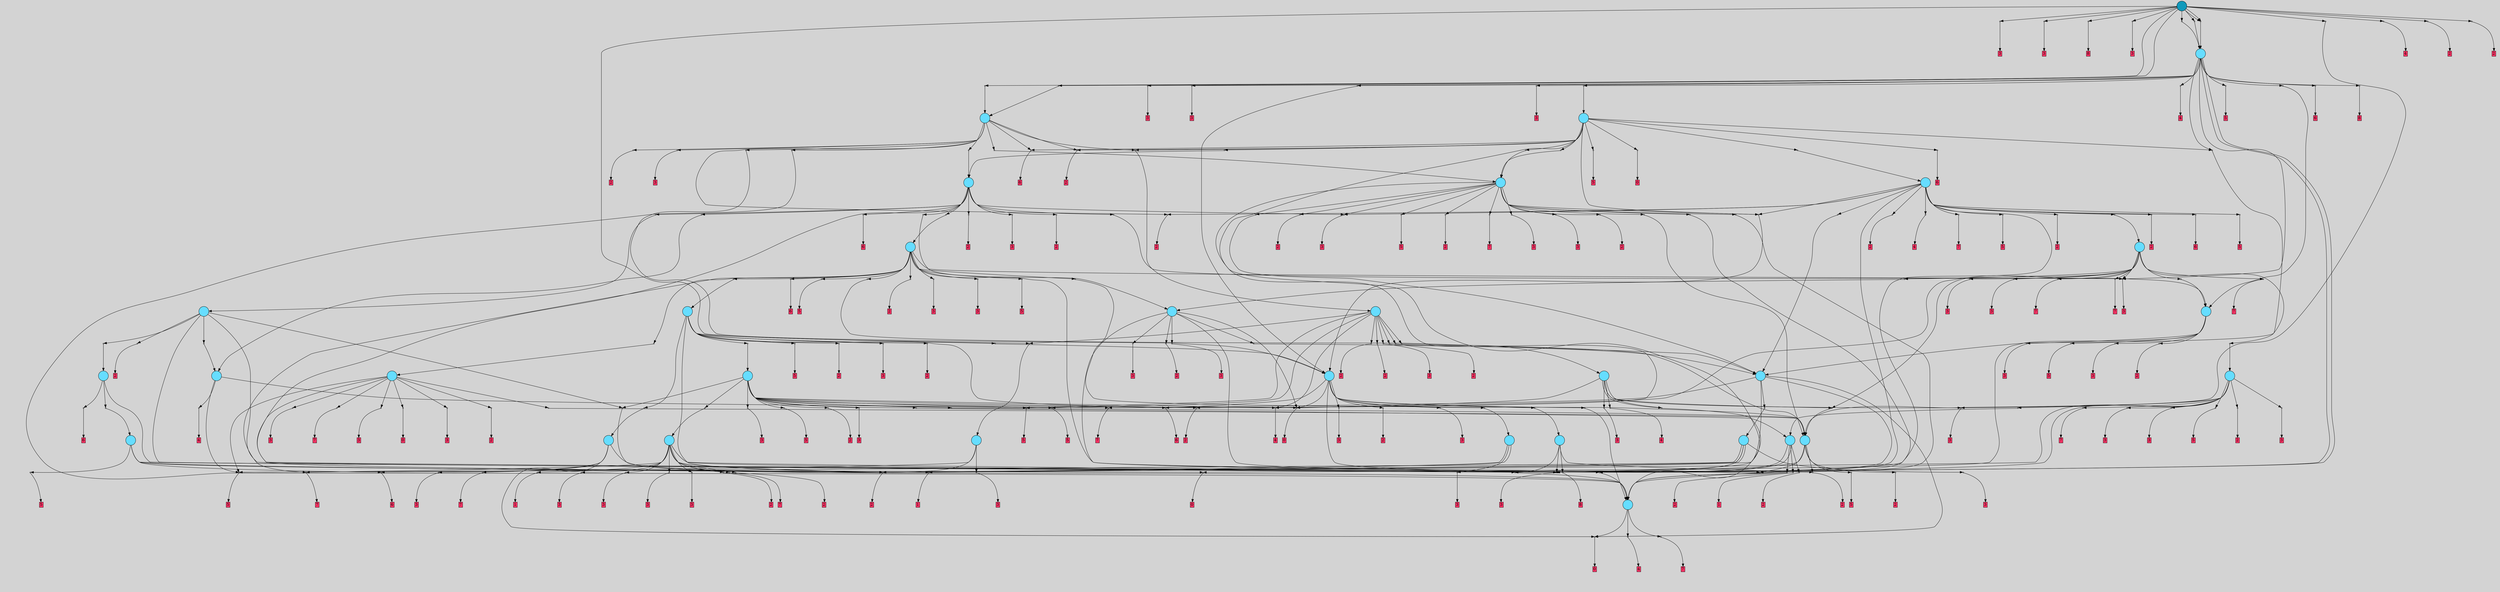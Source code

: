 // File exported with GEGELATI v1.3.1
// On the 2024-07-06 17:10:30
// With the MARL::MarlTPGGraphDotExporter
digraph{
	graph[pad = "0.212, 0.055" bgcolor = lightgray]
	node[shape=circle style = filled label = ""]
		T4 [fillcolor="#66ddff"]
		T17 [fillcolor="#66ddff"]
		T50 [fillcolor="#66ddff"]
		T52 [fillcolor="#66ddff"]
		T82 [fillcolor="#66ddff"]
		T84 [fillcolor="#66ddff"]
		T90 [fillcolor="#66ddff"]
		T160 [fillcolor="#66ddff"]
		T168 [fillcolor="#66ddff"]
		T184 [fillcolor="#66ddff"]
		T190 [fillcolor="#66ddff"]
		T205 [fillcolor="#66ddff"]
		T225 [fillcolor="#66ddff"]
		T543 [fillcolor="#66ddff"]
		T689 [fillcolor="#66ddff"]
		T763 [fillcolor="#66ddff"]
		T767 [fillcolor="#66ddff"]
		T870 [fillcolor="#66ddff"]
		T914 [fillcolor="#66ddff"]
		T926 [fillcolor="#66ddff"]
		T1014 [fillcolor="#66ddff"]
		T1027 [fillcolor="#66ddff"]
		T1217 [fillcolor="#66ddff"]
		T1260 [fillcolor="#66ddff"]
		T1324 [fillcolor="#66ddff"]
		T1448 [fillcolor="#66ddff"]
		T1487 [fillcolor="#66ddff"]
		T1759 [fillcolor="#66ddff"]
		T2204 [fillcolor="#66ddff"]
		T2268 [fillcolor="#66ddff"]
		T3068 [fillcolor="#66ddff"]
		T4882 [fillcolor="#1199bb"]
		P53699 [fillcolor="#cccccc" shape=point] //
		I53699 [shape=box style=invis label="0|2&1|1#4|7&#92;n3|5&2|7#1|0&#92;n5|2&0|6#3|3&#92;n8|6&4|6#3|1&#92;n4|0&4|6#0|1&#92;n7|6&1|4#1|2&#92;n"]
		P53699 -> I53699[style=invis]
		A34823 [fillcolor="#ff3366" shape=box margin=0.03 width=0 height=0 label="4"]
		T4 -> P53699 -> A34823
		P53700 [fillcolor="#cccccc" shape=point] //
		I53700 [shape=box style=invis label="6|2&0|1#3|7&#92;n7|7&4|2#2|5&#92;n0|4&4|1#2|3&#92;n3|6&2|6#4|7&#92;n4|3&1|7#3|2&#92;n3|6&1|6#3|1&#92;n4|4&4|5#2|2&#92;n6|2&2|3#3|3&#92;n2|6&3|7#0|0&#92;n"]
		P53700 -> I53700[style=invis]
		A34824 [fillcolor="#ff3366" shape=box margin=0.03 width=0 height=0 label="5"]
		T4 -> P53700 -> A34824
		P53701 [fillcolor="#cccccc" shape=point] //
		I53701 [shape=box style=invis label="7|7&4|1#3|5&#92;n7|4&3|3#2|0&#92;n4|2&3|4#1|1&#92;n4|2&0|3#0|1&#92;n2|7&3|7#0|4&#92;n0|5&0|3#2|2&#92;n0|2&0|1#0|7&#92;n4|5&3|5#1|0&#92;n5|7&3|4#2|2&#92;n"]
		P53701 -> I53701[style=invis]
		A34825 [fillcolor="#ff3366" shape=box margin=0.03 width=0 height=0 label="7"]
		T4 -> P53701 -> A34825
		P53702 [fillcolor="#cccccc" shape=point] //
		I53702 [shape=box style=invis label="5|4&2|5#4|0&#92;n0|7&3|5#4|3&#92;n1|5&3|3#2|4&#92;n8|1&1|6#1|5&#92;n6|4&4|2#2|4&#92;n6|4&2|4#1|3&#92;n8|4&1|7#2|7&#92;n6|1&3|7#3|5&#92;n1|0&4|4#3|5&#92;n6|3&2|4#0|3&#92;n"]
		P53702 -> I53702[style=invis]
		A34826 [fillcolor="#ff3366" shape=box margin=0.03 width=0 height=0 label="4"]
		T17 -> P53702 -> A34826
		P53703 [fillcolor="#cccccc" shape=point] //
		I53703 [shape=box style=invis label="5|1&3|1#1|2&#92;n8|0&2|0#1|4&#92;n5|5&1|0#2|2&#92;n6|1&4|3#2|1&#92;n2|5&2|7#2|3&#92;n"]
		P53703 -> I53703[style=invis]
		A34827 [fillcolor="#ff3366" shape=box margin=0.03 width=0 height=0 label="7"]
		T17 -> P53703 -> A34827
		P53704 [fillcolor="#cccccc" shape=point] //
		I53704 [shape=box style=invis label="4|7&4|5#3|7&#92;n6|0&4|6#2|6&#92;n2|1&3|2#2|3&#92;n4|6&3|5#4|6&#92;n1|3&4|3#1|5&#92;n1|0&1|6#4|0&#92;n0|6&3|6#3|2&#92;n6|3&4|6#4|5&#92;n"]
		P53704 -> I53704[style=invis]
		A34828 [fillcolor="#ff3366" shape=box margin=0.03 width=0 height=0 label="0"]
		T17 -> P53704 -> A34828
		P53705 [fillcolor="#cccccc" shape=point] //
		I53705 [shape=box style=invis label="2|6&2|0#2|6&#92;n5|2&2|7#0|2&#92;n2|1&4|3#4|7&#92;n0|1&3|5#4|7&#92;n4|3&3|4#3|7&#92;n"]
		P53705 -> I53705[style=invis]
		A34829 [fillcolor="#ff3366" shape=box margin=0.03 width=0 height=0 label="0"]
		T50 -> P53705 -> A34829
		P53706 [fillcolor="#cccccc" shape=point] //
		I53706 [shape=box style=invis label="2|2&4|4#0|0&#92;n1|2&4|1#4|3&#92;n8|4&0|7#2|5&#92;n2|5&4|1#1|4&#92;n1|1&3|3#3|4&#92;n2|0&2|4#0|3&#92;n5|3&0|0#0|2&#92;n5|0&4|1#3|0&#92;n6|7&2|0#1|1&#92;n4|3&2|7#2|5&#92;n"]
		P53706 -> I53706[style=invis]
		A34830 [fillcolor="#ff3366" shape=box margin=0.03 width=0 height=0 label="1"]
		T50 -> P53706 -> A34830
		P53707 [fillcolor="#cccccc" shape=point] //
		I53707 [shape=box style=invis label="1|3&0|7#0|5&#92;n7|7&1|7#1|2&#92;n8|3&0|1#2|3&#92;n4|7&3|1#1|4&#92;n3|6&1|3#4|0&#92;n3|3&1|6#2|6&#92;n7|5&3|7#0|5&#92;n"]
		P53707 -> I53707[style=invis]
		A34831 [fillcolor="#ff3366" shape=box margin=0.03 width=0 height=0 label="5"]
		T50 -> P53707 -> A34831
		P53708 [fillcolor="#cccccc" shape=point] //
		I53708 [shape=box style=invis label="1|4&2|6#0|7&#92;n3|0&1|0#2|6&#92;n2|5&4|5#4|2&#92;n5|3&4|3#4|4&#92;n8|2&2|0#2|6&#92;n"]
		P53708 -> I53708[style=invis]
		A34832 [fillcolor="#ff3366" shape=box margin=0.03 width=0 height=0 label="6"]
		T50 -> P53708 -> A34832
		P53709 [fillcolor="#cccccc" shape=point] //
		I53709 [shape=box style=invis label="8|5&1|1#2|4&#92;n3|6&3|2#0|3&#92;n5|0&0|7#1|1&#92;n3|1&4|2#3|4&#92;n3|2&2|3#0|6&#92;n2|6&3|7#3|5&#92;n8|1&3|5#1|4&#92;n"]
		P53709 -> I53709[style=invis]
		A34833 [fillcolor="#ff3366" shape=box margin=0.03 width=0 height=0 label="3"]
		T50 -> P53709 -> A34833
		P53710 [fillcolor="#cccccc" shape=point] //
		I53710 [shape=box style=invis label="7|5&1|1#4|7&#92;n1|3&0|0#4|5&#92;n0|6&4|5#4|4&#92;n7|5&2|0#4|0&#92;n2|1&0|2#3|7&#92;n2|0&2|1#4|7&#92;n"]
		P53710 -> I53710[style=invis]
		A34834 [fillcolor="#ff3366" shape=box margin=0.03 width=0 height=0 label="2"]
		T50 -> P53710 -> A34834
		T52 -> P53710
		P53711 [fillcolor="#cccccc" shape=point] //
		I53711 [shape=box style=invis label="4|2&3|5#3|7&#92;n3|1&4|2#3|4&#92;n3|6&3|2#0|3&#92;n5|0&0|7#1|1&#92;n8|3&1|1#2|4&#92;n3|2&2|3#0|6&#92;n2|6&3|7#3|5&#92;n8|1&3|5#1|4&#92;n"]
		P53711 -> I53711[style=invis]
		A34835 [fillcolor="#ff3366" shape=box margin=0.03 width=0 height=0 label="3"]
		T52 -> P53711 -> A34835
		T52 -> P53708
		T82 -> P53710
		P53712 [fillcolor="#cccccc" shape=point] //
		I53712 [shape=box style=invis label="3|1&4|2#3|7&#92;n3|6&3|2#0|3&#92;n8|5&1|1#2|4&#92;n3|2&2|3#0|6&#92;n2|6&3|7#3|5&#92;n8|1&3|5#1|4&#92;n"]
		P53712 -> I53712[style=invis]
		A34836 [fillcolor="#ff3366" shape=box margin=0.03 width=0 height=0 label="3"]
		T82 -> P53712 -> A34836
		T82 -> P53710
		T84 -> P53710
		P53713 [fillcolor="#cccccc" shape=point] //
		I53713 [shape=box style=invis label="8|5&1|1#2|4&#92;n3|6&3|2#4|3&#92;n2|6&3|7#3|5&#92;n3|2&2|3#0|6&#92;n5|0&0|7#1|1&#92;n8|1&3|5#1|4&#92;n"]
		P53713 -> I53713[style=invis]
		A34837 [fillcolor="#ff3366" shape=box margin=0.03 width=0 height=0 label="3"]
		T84 -> P53713 -> A34837
		T84 -> P53709
		T84 -> P53700
		T84 -> P53700
		T90 -> P53710
		P53714 [fillcolor="#cccccc" shape=point] //
		I53714 [shape=box style=invis label="8|1&3|5#1|4&#92;n3|6&3|2#0|3&#92;n3|2&4|2#3|4&#92;n3|2&2|3#0|6&#92;n2|6&3|7#3|5&#92;n8|5&1|1#2|4&#92;n"]
		P53714 -> I53714[style=invis]
		A34838 [fillcolor="#ff3366" shape=box margin=0.03 width=0 height=0 label="3"]
		T90 -> P53714 -> A34838
		P53715 [fillcolor="#cccccc" shape=point] //
		I53715 [shape=box style=invis label="5|1&3|1#1|2&#92;n2|5&2|7#2|3&#92;n5|4&3|6#1|6&#92;n5|5&1|0#2|2&#92;n6|1&4|3#2|1&#92;n8|0&2|0#2|4&#92;n"]
		P53715 -> I53715[style=invis]
		A34839 [fillcolor="#ff3366" shape=box margin=0.03 width=0 height=0 label="7"]
		T90 -> P53715 -> A34839
		T90 -> P53704
		P53716 [fillcolor="#cccccc" shape=point] //
		I53716 [shape=box style=invis label="6|3&1|4#2|0&#92;n5|6&0|1#3|7&#92;n2|2&0|0#0|0&#92;n5|4&0|3#1|1&#92;n5|2&2|5#3|4&#92;n5|4&4|0#0|1&#92;n1|2&1|3#1|5&#92;n8|4&3|0#0|0&#92;n4|6&2|6#3|2&#92;n0|2&2|6#4|4&#92;n"]
		P53716 -> I53716[style=invis]
		A34840 [fillcolor="#ff3366" shape=box margin=0.03 width=0 height=0 label="1"]
		T160 -> P53716 -> A34840
		P53717 [fillcolor="#cccccc" shape=point] //
		I53717 [shape=box style=invis label="5|4&2|7#4|1&#92;n8|7&2|0#1|3&#92;n3|3&0|3#1|3&#92;n0|2&4|2#0|4&#92;n6|0&0|2#3|5&#92;n5|1&1|4#4|1&#92;n6|1&4|1#2|2&#92;n8|3&3|1#3|7&#92;n1|5&0|2#0|0&#92;n7|0&0|0#1|2&#92;n"]
		P53717 -> I53717[style=invis]
		A34841 [fillcolor="#ff3366" shape=box margin=0.03 width=0 height=0 label="2"]
		T160 -> P53717 -> A34841
		T160 -> P53709
		T160 -> P53709
		P53718 [fillcolor="#cccccc" shape=point] //
		I53718 [shape=box style=invis label="7|5&1|1#4|7&#92;n1|3&0|0#4|5&#92;n0|6&4|5#4|4&#92;n7|5&2|1#4|0&#92;n2|0&2|1#4|7&#92;n1|6&3|4#1|2&#92;n0|2&3|3#1|1&#92;n"]
		P53718 -> I53718[style=invis]
		A34842 [fillcolor="#ff3366" shape=box margin=0.03 width=0 height=0 label="2"]
		T160 -> P53718 -> A34842
		T168 -> P53704
		P53719 [fillcolor="#cccccc" shape=point] //
		I53719 [shape=box style=invis label="5|4&3|1#1|2&#92;n2|5&2|7#2|3&#92;n6|1&4|3#2|1&#92;n5|5&1|0#2|2&#92;n5|4&3|6#1|6&#92;n8|0&2|0#2|4&#92;n"]
		P53719 -> I53719[style=invis]
		T168 -> P53719 -> T84
		T168 -> P53701
		T168 -> P53706
		T168 -> P53709
		T184 -> P53709
		P53720 [fillcolor="#cccccc" shape=point] //
		I53720 [shape=box style=invis label="4|7&1|1#1|7&#92;n1|7&1|1#4|3&#92;n7|1&4|2#4|1&#92;n1|3&3|7#1|5&#92;n3|6&0|0#1|0&#92;n1|1&0|6#2|1&#92;n4|6&2|7#3|5&#92;n"]
		P53720 -> I53720[style=invis]
		A34843 [fillcolor="#ff3366" shape=box margin=0.03 width=0 height=0 label="6"]
		T184 -> P53720 -> A34843
		P53721 [fillcolor="#cccccc" shape=point] //
		I53721 [shape=box style=invis label="3|3&1|6#2|6&#92;n6|4&1|4#1|7&#92;n1|3&0|5#0|5&#92;n8|3&0|0#2|3&#92;n7|7&2|7#1|2&#92;n4|3&1|0#4|5&#92;n5|1&3|6#1|3&#92;n4|0&2|2#3|1&#92;n0|1&1|0#0|3&#92;n"]
		P53721 -> I53721[style=invis]
		T184 -> P53721 -> T50
		P53722 [fillcolor="#cccccc" shape=point] //
		I53722 [shape=box style=invis label="1|5&0|0#4|5&#92;n7|5&2|0#4|0&#92;n0|0&1|6#3|2&#92;n0|6&4|5#4|4&#92;n2|1&0|2#3|7&#92;n2|0&2|1#4|7&#92;n"]
		P53722 -> I53722[style=invis]
		A34844 [fillcolor="#ff3366" shape=box margin=0.03 width=0 height=0 label="2"]
		T190 -> P53722 -> A34844
		T190 -> P53709
		P53723 [fillcolor="#cccccc" shape=point] //
		I53723 [shape=box style=invis label="8|0&3|1#1|1&#92;n1|6&1|0#1|5&#92;n6|3&0|5#4|3&#92;n4|7&2|3#2|2&#92;n6|5&4|3#2|1&#92;n2|0&2|5#2|1&#92;n2|5&0|5#4|6&#92;n6|4&1|0#3|1&#92;n8|6&2|1#2|7&#92;n"]
		P53723 -> I53723[style=invis]
		T190 -> P53723 -> T17
		P53724 [fillcolor="#cccccc" shape=point] //
		I53724 [shape=box style=invis label="7|6&2|0#3|7&#92;n"]
		P53724 -> I53724[style=invis]
		A34845 [fillcolor="#ff3366" shape=box margin=0.03 width=0 height=0 label="8"]
		T190 -> P53724 -> A34845
		T205 -> P53722
		T205 -> P53709
		P53725 [fillcolor="#cccccc" shape=point] //
		I53725 [shape=box style=invis label="8|0&3|1#1|1&#92;n4|7&2|3#2|2&#92;n6|3&0|5#4|3&#92;n1|6&1|0#1|5&#92;n2|0&2|5#2|1&#92;n2|7&0|5#4|6&#92;n6|4&1|0#3|1&#92;n8|6&2|1#2|7&#92;n"]
		P53725 -> I53725[style=invis]
		T205 -> P53725 -> T17
		P53726 [fillcolor="#cccccc" shape=point] //
		I53726 [shape=box style=invis label="6|2&0|1#3|7&#92;n1|5&0|2#4|7&#92;n7|7&4|2#2|5&#92;n0|4&4|1#2|3&#92;n3|6&2|6#4|7&#92;n4|3&1|7#3|2&#92;n2|6&3|7#0|0&#92;n6|0&2|3#3|3&#92;n3|6&1|6#3|1&#92;n"]
		P53726 -> I53726[style=invis]
		A34846 [fillcolor="#ff3366" shape=box margin=0.03 width=0 height=0 label="5"]
		T205 -> P53726 -> A34846
		P53727 [fillcolor="#cccccc" shape=point] //
		I53727 [shape=box style=invis label="2|0&2|1#4|7&#92;n1|3&0|0#4|5&#92;n0|6&4|5#4|4&#92;n7|5&2|0#4|0&#92;n2|1&0|4#3|7&#92;n7|5&1|1#4|7&#92;n"]
		P53727 -> I53727[style=invis]
		A34847 [fillcolor="#ff3366" shape=box margin=0.03 width=0 height=0 label="2"]
		T205 -> P53727 -> A34847
		P53728 [fillcolor="#cccccc" shape=point] //
		I53728 [shape=box style=invis label="5|2&2|5#4|4&#92;n2|0&4|0#2|6&#92;n0|6&1|5#1|6&#92;n"]
		P53728 -> I53728[style=invis]
		A34848 [fillcolor="#ff3366" shape=box margin=0.03 width=0 height=0 label="3"]
		T225 -> P53728 -> A34848
		P53729 [fillcolor="#cccccc" shape=point] //
		I53729 [shape=box style=invis label="3|6&1|3#4|0&#92;n8|6&0|7#3|3&#92;n1|3&0|5#0|5&#92;n4|7&3|1#1|4&#92;n8|3&0|1#2|3&#92;n3|7&1|6#2|6&#92;n7|5&3|7#0|5&#92;n"]
		P53729 -> I53729[style=invis]
		A34849 [fillcolor="#ff3366" shape=box margin=0.03 width=0 height=0 label="5"]
		T225 -> P53729 -> A34849
		P53730 [fillcolor="#cccccc" shape=point] //
		I53730 [shape=box style=invis label="3|1&4|2#3|4&#92;n8|7&3|5#1|4&#92;n3|2&2|3#0|7&#92;n3|4&4|0#3|6&#92;n1|0&1|2#4|6&#92;n8|5&1|1#2|4&#92;n5|1&2|6#1|6&#92;n5|0&0|7#1|1&#92;n3|1&0|7#1|6&#92;n"]
		P53730 -> I53730[style=invis]
		A34850 [fillcolor="#ff3366" shape=box margin=0.03 width=0 height=0 label="3"]
		T225 -> P53730 -> A34850
		P53731 [fillcolor="#cccccc" shape=point] //
		I53731 [shape=box style=invis label="2|0&2|1#4|7&#92;n0|6&4|5#4|4&#92;n7|5&2|0#4|0&#92;n1|5&1|0#0|4&#92;n0|1&0|2#3|7&#92;n7|5&1|1#4|7&#92;n"]
		P53731 -> I53731[style=invis]
		A34851 [fillcolor="#ff3366" shape=box margin=0.03 width=0 height=0 label="2"]
		T225 -> P53731 -> A34851
		T225 -> P53705
		T543 -> P53709
		T543 -> P53723
		P53732 [fillcolor="#cccccc" shape=point] //
		I53732 [shape=box style=invis label="3|5&2|6#1|0&#92;n7|2&0|6#3|3&#92;n2|2&4|6#2|1&#92;n7|5&3|4#4|7&#92;n8|7&4|0#0|0&#92;n"]
		P53732 -> I53732[style=invis]
		T543 -> P53732 -> T4
		P53733 [fillcolor="#cccccc" shape=point] //
		I53733 [shape=box style=invis label="7|5&1|1#4|7&#92;n0|6&4|5#4|4&#92;n1|3&0|0#4|5&#92;n7|5&2|0#4|3&#92;n2|1&0|2#3|7&#92;n2|0&2|1#4|7&#92;n"]
		P53733 -> I53733[style=invis]
		A34852 [fillcolor="#ff3366" shape=box margin=0.03 width=0 height=0 label="2"]
		T543 -> P53733 -> A34852
		P53734 [fillcolor="#cccccc" shape=point] //
		I53734 [shape=box style=invis label="8|0&3|3#1|1&#92;n2|0&2|5#2|1&#92;n1|6&1|2#1|5&#92;n6|3&0|5#4|3&#92;n4|7&2|3#2|2&#92;n2|7&0|5#4|6&#92;n8|6&2|1#2|7&#92;n1|1&0|7#0|3&#92;n"]
		P53734 -> I53734[style=invis]
		T543 -> P53734 -> T17
		P53735 [fillcolor="#cccccc" shape=point] //
		I53735 [shape=box style=invis label="6|3&1|7#3|1&#92;n2|6&4|7#2|7&#92;n4|0&2|4#3|0&#92;n7|7&1|6#2|7&#92;n"]
		P53735 -> I53735[style=invis]
		T543 -> P53735 -> T184
		P53736 [fillcolor="#cccccc" shape=point] //
		I53736 [shape=box style=invis label="3|7&3|5#1|0&#92;n7|0&3|4#3|3&#92;n2|3&3|7#3|5&#92;n8|4&3|6#3|3&#92;n3|4&3|4#1|7&#92;n6|3&4|2#2|2&#92;n4|5&1|1#2|5&#92;n3|3&0|0#4|7&#92;n"]
		P53736 -> I53736[style=invis]
		A34853 [fillcolor="#ff3366" shape=box margin=0.03 width=0 height=0 label="3"]
		T689 -> P53736 -> A34853
		T689 -> P53725
		P53737 [fillcolor="#cccccc" shape=point] //
		I53737 [shape=box style=invis label="1|3&0|0#4|5&#92;n7|5&1|1#4|7&#92;n0|6&4|5#4|4&#92;n2|0&2|1#4|7&#92;n7|1&0|2#3|7&#92;n4|1&1|0#2|3&#92;n8|6&3|4#1|1&#92;n7|5&2|0#4|0&#92;n"]
		P53737 -> I53737[style=invis]
		A34854 [fillcolor="#ff3366" shape=box margin=0.03 width=0 height=0 label="2"]
		T689 -> P53737 -> A34854
		P53738 [fillcolor="#cccccc" shape=point] //
		I53738 [shape=box style=invis label="3|6&0|3#1|1&#92;n3|0&4|6#3|2&#92;n4|7&4|3#1|3&#92;n1|6&2|4#4|2&#92;n7|4&3|6#3|1&#92;n6|1&1|6#0|7&#92;n6|1&1|4#4|4&#92;n1|5&0|5#0|1&#92;n8|1&1|7#2|6&#92;n"]
		P53738 -> I53738[style=invis]
		A34855 [fillcolor="#ff3366" shape=box margin=0.03 width=0 height=0 label="3"]
		T689 -> P53738 -> A34855
		T689 -> P53709
		P53739 [fillcolor="#cccccc" shape=point] //
		I53739 [shape=box style=invis label="2|6&2|0#2|6&#92;n1|7&3|4#1|4&#92;n5|1&2|0#0|4&#92;n5|2&3|7#0|2&#92;n4|2&0|4#1|7&#92;n0|1&3|5#2|7&#92;n3|0&2|0#0|2&#92;n"]
		P53739 -> I53739[style=invis]
		A34856 [fillcolor="#ff3366" shape=box margin=0.03 width=0 height=0 label="0"]
		T689 -> P53739 -> A34856
		P53740 [fillcolor="#cccccc" shape=point] //
		I53740 [shape=box style=invis label="1|1&3|2#4|2&#92;n7|3&0|1#2|2&#92;n5|4&0|7#1|5&#92;n4|6&2|4#3|0&#92;n4|0&1|6#3|6&#92;n3|1&4|2#3|4&#92;n1|3&1|5#2|7&#92;n6|0&2|2#2|3&#92;n"]
		P53740 -> I53740[style=invis]
		T689 -> P53740 -> T168
		P53741 [fillcolor="#cccccc" shape=point] //
		I53741 [shape=box style=invis label="2|7&4|2#3|6&#92;n8|3&2|2#1|6&#92;n4|0&1|2#2|1&#92;n4|4&4|1#2|3&#92;n7|1&1|6#2|0&#92;n"]
		P53741 -> I53741[style=invis]
		A34857 [fillcolor="#ff3366" shape=box margin=0.03 width=0 height=0 label="3"]
		T763 -> P53741 -> A34857
		P53742 [fillcolor="#cccccc" shape=point] //
		I53742 [shape=box style=invis label="0|1&1|3#4|7&#92;n2|5&2|0#4|4&#92;n2|5&3|7#4|4&#92;n0|5&0|1#0|7&#92;n2|7&3|4#3|1&#92;n6|0&3|1#0|6&#92;n8|2&2|4#1|1&#92;n7|7&4|1#3|5&#92;n8|5&0|6#4|5&#92;n"]
		P53742 -> I53742[style=invis]
		A34858 [fillcolor="#ff3366" shape=box margin=0.03 width=0 height=0 label="7"]
		T763 -> P53742 -> A34858
		P53743 [fillcolor="#cccccc" shape=point] //
		I53743 [shape=box style=invis label="2|0&2|1#4|7&#92;n1|1&0|0#4|5&#92;n0|6&4|5#4|4&#92;n7|5&2|0#4|0&#92;n0|2&1|5#2|5&#92;n2|1&0|2#3|7&#92;n7|5&1|1#4|7&#92;n"]
		P53743 -> I53743[style=invis]
		A34859 [fillcolor="#ff3366" shape=box margin=0.03 width=0 height=0 label="2"]
		T763 -> P53743 -> A34859
		P53744 [fillcolor="#cccccc" shape=point] //
		I53744 [shape=box style=invis label="5|7&3|4#2|1&#92;n7|4&3|3#2|0&#92;n7|7&4|1#3|5&#92;n2|7&3|7#0|4&#92;n0|0&0|3#2|2&#92;n0|2&0|1#0|7&#92;n8|2&3|4#1|1&#92;n4|5&3|5#1|0&#92;n"]
		P53744 -> I53744[style=invis]
		A34860 [fillcolor="#ff3366" shape=box margin=0.03 width=0 height=0 label="7"]
		T763 -> P53744 -> A34860
		P53745 [fillcolor="#cccccc" shape=point] //
		I53745 [shape=box style=invis label="5|4&2|0#4|1&#92;n8|3&3|4#3|7&#92;n3|3&0|3#2|3&#92;n2|7&4|6#3|4&#92;n0|6&2|4#1|6&#92;n5|2&4|2#0|5&#92;n1|0&2|6#0|4&#92;n5|1&1|4#1|1&#92;n7|3&2|2#3|0&#92;n"]
		P53745 -> I53745[style=invis]
		A34861 [fillcolor="#ff3366" shape=box margin=0.03 width=0 height=0 label="1"]
		T763 -> P53745 -> A34861
		T763 -> P53725
		P53746 [fillcolor="#cccccc" shape=point] //
		I53746 [shape=box style=invis label="5|4&1|1#3|6&#92;n1|6&2|2#3|0&#92;n8|3&0|0#3|7&#92;n7|5&2|1#4|7&#92;n5|0&0|5#3|4&#92;n6|2&4|1#0|4&#92;n"]
		P53746 -> I53746[style=invis]
		A34862 [fillcolor="#ff3366" shape=box margin=0.03 width=0 height=0 label="3"]
		T763 -> P53746 -> A34862
		P53747 [fillcolor="#cccccc" shape=point] //
		I53747 [shape=box style=invis label="1|6&3|2#1|0&#92;n1|0&2|6#1|0&#92;n3|0&3|2#2|7&#92;n0|7&0|0#4|4&#92;n6|6&3|7#1|5&#92;n1|3&0|7#3|5&#92;n8|6&3|7#1|3&#92;n1|2&1|7#2|0&#92;n"]
		P53747 -> I53747[style=invis]
		A34863 [fillcolor="#ff3366" shape=box margin=0.03 width=0 height=0 label="3"]
		T763 -> P53747 -> A34863
		P53748 [fillcolor="#cccccc" shape=point] //
		I53748 [shape=box style=invis label="3|7&3|5#1|0&#92;n1|3&0|3#1|4&#92;n0|2&3|0#4|4&#92;n1|3&4|2#2|2&#92;n3|4&3|4#1|7&#92;n8|4&3|6#3|3&#92;n2|3&3|7#3|5&#92;n7|0&3|4#3|3&#92;n4|5&1|1#2|5&#92;n"]
		P53748 -> I53748[style=invis]
		A34864 [fillcolor="#ff3366" shape=box margin=0.03 width=0 height=0 label="3"]
		T763 -> P53748 -> A34864
		P53749 [fillcolor="#cccccc" shape=point] //
		I53749 [shape=box style=invis label="8|0&3|1#1|1&#92;n4|7&2|3#2|2&#92;n6|3&0|5#4|3&#92;n0|6&1|0#1|5&#92;n8|6&2|1#2|7&#92;n2|0&2|5#2|1&#92;n2|7&0|5#4|6&#92;n6|4&1|0#3|1&#92;n2|5&4|6#0|3&#92;n"]
		P53749 -> I53749[style=invis]
		T763 -> P53749 -> T17
		P53750 [fillcolor="#cccccc" shape=point] //
		I53750 [shape=box style=invis label="7|5&1|1#4|7&#92;n3|5&4|1#3|1&#92;n0|6&3|5#4|4&#92;n1|3&0|0#4|5&#92;n2|1&0|2#3|7&#92;n2|0&2|1#4|7&#92;n"]
		P53750 -> I53750[style=invis]
		A34865 [fillcolor="#ff3366" shape=box margin=0.03 width=0 height=0 label="2"]
		T763 -> P53750 -> A34865
		T763 -> P53710
		P53751 [fillcolor="#cccccc" shape=point] //
		I53751 [shape=box style=invis label="7|2&1|1#4|0&#92;n0|6&4|5#4|4&#92;n4|5&0|0#1|2&#92;n3|3&4|3#0|7&#92;n2|1&0|2#3|7&#92;n5|0&1|3#0|0&#92;n2|3&4|2#2|7&#92;n1|3&0|0#4|5&#92;n"]
		P53751 -> I53751[style=invis]
		A34866 [fillcolor="#ff3366" shape=box margin=0.03 width=0 height=0 label="2"]
		T767 -> P53751 -> A34866
		P53752 [fillcolor="#cccccc" shape=point] //
		I53752 [shape=box style=invis label="5|5&0|7#4|1&#92;n3|6&3|3#0|3&#92;n1|5&1|5#3|3&#92;n4|6&0|2#0|5&#92;n1|5&1|2#3|0&#92;n7|1&0|6#0|3&#92;n7|0&0|0#4|7&#92;n"]
		P53752 -> I53752[style=invis]
		A34867 [fillcolor="#ff3366" shape=box margin=0.03 width=0 height=0 label="5"]
		T767 -> P53752 -> A34867
		P53753 [fillcolor="#cccccc" shape=point] //
		I53753 [shape=box style=invis label="5|0&4|0#3|0&#92;n4|2&3|0#1|2&#92;n4|7&1|6#0|4&#92;n8|4&1|2#0|1&#92;n4|6&1|0#4|5&#92;n0|2&4|2#3|0&#92;n4|3&1|7#3|2&#92;n2|6&1|3#0|5&#92;n"]
		P53753 -> I53753[style=invis]
		T767 -> P53753 -> T160
		P53754 [fillcolor="#cccccc" shape=point] //
		I53754 [shape=box style=invis label="1|0&4|6#3|2&#92;n8|0&0|2#1|1&#92;n7|0&1|5#4|2&#92;n"]
		P53754 -> I53754[style=invis]
		A34868 [fillcolor="#ff3366" shape=box margin=0.03 width=0 height=0 label="3"]
		T767 -> P53754 -> A34868
		T767 -> P53739
		P53755 [fillcolor="#cccccc" shape=point] //
		I53755 [shape=box style=invis label="3|5&2|7#1|0&#92;n3|5&2|1#4|5&#92;n4|2&4|6#0|1&#92;n8|6&4|6#3|1&#92;n7|6&1|4#1|2&#92;n"]
		P53755 -> I53755[style=invis]
		A34869 [fillcolor="#ff3366" shape=box margin=0.03 width=0 height=0 label="4"]
		T767 -> P53755 -> A34869
		P53756 [fillcolor="#cccccc" shape=point] //
		I53756 [shape=box style=invis label="2|3&4|5#2|7&#92;n0|7&3|2#1|4&#92;n2|6&3|7#4|0&#92;n4|6&0|6#3|1&#92;n0|4&0|1#0|2&#92;n2|0&2|5#2|1&#92;n0|3&4|7#1|2&#92;n4|6&2|2#4|5&#92;n1|5&1|4#4|5&#92;n4|4&4|5#4|2&#92;n"]
		P53756 -> I53756[style=invis]
		A34870 [fillcolor="#ff3366" shape=box margin=0.03 width=0 height=0 label="5"]
		T767 -> P53756 -> A34870
		P53757 [fillcolor="#cccccc" shape=point] //
		I53757 [shape=box style=invis label="7|5&1|1#4|7&#92;n1|3&0|0#4|5&#92;n0|7&0|6#0|0&#92;n0|6&4|5#4|4&#92;n7|5&2|0#4|6&#92;n2|1&0|2#3|7&#92;n2|0&2|1#4|7&#92;n"]
		P53757 -> I53757[style=invis]
		A34871 [fillcolor="#ff3366" shape=box margin=0.03 width=0 height=0 label="2"]
		T767 -> P53757 -> A34871
		P53758 [fillcolor="#cccccc" shape=point] //
		I53758 [shape=box style=invis label="3|7&3|5#1|0&#92;n1|3&0|3#3|4&#92;n7|0&3|4#3|3&#92;n3|4&3|4#1|7&#92;n8|4&3|6#3|3&#92;n2|3&3|7#3|5&#92;n1|3&4|2#2|2&#92;n4|5&1|1#2|5&#92;n"]
		P53758 -> I53758[style=invis]
		A34872 [fillcolor="#ff3366" shape=box margin=0.03 width=0 height=0 label="3"]
		T767 -> P53758 -> A34872
		P53759 [fillcolor="#cccccc" shape=point] //
		I53759 [shape=box style=invis label="4|7&3|1#1|4&#92;n7|7&1|7#1|2&#92;n8|3&0|1#2|7&#92;n3|3&1|6#2|6&#92;n6|6&1|3#4|0&#92;n1|3&0|7#0|5&#92;n"]
		P53759 -> I53759[style=invis]
		A34873 [fillcolor="#ff3366" shape=box margin=0.03 width=0 height=0 label="5"]
		T767 -> P53759 -> A34873
		T767 -> P53734
		P53760 [fillcolor="#cccccc" shape=point] //
		I53760 [shape=box style=invis label="3|0&3|1#1|1&#92;n2|7&0|5#4|6&#92;n6|3&0|5#4|3&#92;n1|6&1|2#1|2&#92;n2|0&2|5#2|1&#92;n8|6&2|1#1|7&#92;n"]
		P53760 -> I53760[style=invis]
		T767 -> P53760 -> T763
		P53761 [fillcolor="#cccccc" shape=point] //
		I53761 [shape=box style=invis label="5|0&0|7#1|1&#92;n8|2&4|0#2|6&#92;n2|2&4|1#0|7&#92;n3|2&2|3#0|6&#92;n8|1&3|4#1|4&#92;n2|6&3|7#3|5&#92;n1|0&4|1#4|6&#92;n8|5&1|1#1|4&#92;n"]
		P53761 -> I53761[style=invis]
		T767 -> P53761 -> T205
		P53762 [fillcolor="#cccccc" shape=point] //
		I53762 [shape=box style=invis label="2|6&3|7#3|5&#92;n8|4&3|7#3|7&#92;n3|1&4|2#3|4&#92;n5|0&0|7#1|1&#92;n0|2&2|3#0|6&#92;n3|6&3|2#0|3&#92;n8|1&3|5#1|4&#92;n"]
		P53762 -> I53762[style=invis]
		A34874 [fillcolor="#ff3366" shape=box margin=0.03 width=0 height=0 label="3"]
		T870 -> P53762 -> A34874
		P53763 [fillcolor="#cccccc" shape=point] //
		I53763 [shape=box style=invis label="8|0&3|1#1|1&#92;n6|3&0|5#4|3&#92;n1|6&1|0#1|5&#92;n4|7&2|3#2|2&#92;n6|5&4|3#2|1&#92;n2|0&2|5#2|1&#92;n6|4&0|0#3|1&#92;n8|6&2|1#2|7&#92;n"]
		P53763 -> I53763[style=invis]
		T870 -> P53763 -> T17
		T870 -> P53739
		P53764 [fillcolor="#cccccc" shape=point] //
		I53764 [shape=box style=invis label="5|2&0|6#3|3&#92;n8|6&4|6#3|1&#92;n3|5&2|7#1|3&#92;n4|2&4|6#0|1&#92;n7|6&1|4#1|2&#92;n"]
		P53764 -> I53764[style=invis]
		A34875 [fillcolor="#ff3366" shape=box margin=0.03 width=0 height=0 label="4"]
		T870 -> P53764 -> A34875
		T870 -> P53763
		P53765 [fillcolor="#cccccc" shape=point] //
		I53765 [shape=box style=invis label="5|0&3|3#0|5&#92;n1|2&0|1#0|1&#92;n"]
		P53765 -> I53765[style=invis]
		A34876 [fillcolor="#ff3366" shape=box margin=0.03 width=0 height=0 label="3"]
		T870 -> P53765 -> A34876
		P53766 [fillcolor="#cccccc" shape=point] //
		I53766 [shape=box style=invis label="8|5&3|4#1|4&#92;n3|2&2|2#0|4&#92;n2|4&4|1#0|7&#92;n2|6&3|7#3|5&#92;n5|0&0|7#1|1&#92;n1|0&4|1#4|6&#92;n8|5&1|1#1|4&#92;n7|2&0|5#2|4&#92;n"]
		P53766 -> I53766[style=invis]
		T870 -> P53766 -> T205
		P53767 [fillcolor="#cccccc" shape=point] //
		I53767 [shape=box style=invis label="5|1&2|3#0|1&#92;n2|7&1|7#2|1&#92;n7|6&1|1#2|4&#92;n5|0&0|7#1|1&#92;n3|2&2|3#0|1&#92;n3|0&3|2#0|3&#92;n6|2&1|7#1|4&#92;n"]
		P53767 -> I53767[style=invis]
		T914 -> P53767 -> T205
		P53768 [fillcolor="#cccccc" shape=point] //
		I53768 [shape=box style=invis label="3|1&4|2#3|4&#92;n3|6&3|2#0|0&#92;n4|0&4|2#2|1&#92;n8|1&3|5#1|4&#92;n1|3&2|5#1|3&#92;n3|2&2|4#0|6&#92;n2|6&3|7#3|5&#92;n"]
		P53768 -> I53768[style=invis]
		A34877 [fillcolor="#ff3366" shape=box margin=0.03 width=0 height=0 label="3"]
		T914 -> P53768 -> A34877
		P53769 [fillcolor="#cccccc" shape=point] //
		I53769 [shape=box style=invis label="5|7&3|4#2|1&#92;n7|4&3|3#2|0&#92;n7|7&4|1#3|5&#92;n2|7&3|7#0|4&#92;n0|2&0|3#4|0&#92;n0|0&0|3#2|2&#92;n0|5&0|1#0|7&#92;n8|2&3|4#1|1&#92;n4|5&3|5#1|0&#92;n"]
		P53769 -> I53769[style=invis]
		A34878 [fillcolor="#ff3366" shape=box margin=0.03 width=0 height=0 label="7"]
		T914 -> P53769 -> A34878
		P53770 [fillcolor="#cccccc" shape=point] //
		I53770 [shape=box style=invis label="3|1&4|2#3|1&#92;n6|4&0|2#3|1&#92;n4|6&0|6#4|3&#92;n4|1&3|6#2|5&#92;n8|5&1|1#2|4&#92;n5|4&0|7#1|1&#92;n4|0&1|4#3|6&#92;n4|5&2|6#1|7&#92;n"]
		P53770 -> I53770[style=invis]
		A34879 [fillcolor="#ff3366" shape=box margin=0.03 width=0 height=0 label="3"]
		T914 -> P53770 -> A34879
		T914 -> P53700
		P53771 [fillcolor="#cccccc" shape=point] //
		I53771 [shape=box style=invis label="4|7&4|5#3|7&#92;n2|3&4|0#2|2&#92;n6|0&2|6#2|6&#92;n2|1&3|2#2|3&#92;n1|3&4|3#2|5&#92;n1|0&0|6#4|0&#92;n0|6&3|6#3|2&#92;n7|6&3|5#4|3&#92;n4|6&3|5#4|6&#92;n6|3&4|6#4|5&#92;n"]
		P53771 -> I53771[style=invis]
		A34880 [fillcolor="#ff3366" shape=box margin=0.03 width=0 height=0 label="0"]
		T914 -> P53771 -> A34880
		P53772 [fillcolor="#cccccc" shape=point] //
		I53772 [shape=box style=invis label="3|1&4|2#3|4&#92;n3|6&3|2#0|0&#92;n4|0&4|2#2|1&#92;n2|6&3|7#3|5&#92;n1|3&2|5#2|3&#92;n3|2&2|4#0|6&#92;n8|1&3|5#1|4&#92;n"]
		P53772 -> I53772[style=invis]
		A34881 [fillcolor="#ff3366" shape=box margin=0.03 width=0 height=0 label="3"]
		T914 -> P53772 -> A34881
		P53773 [fillcolor="#cccccc" shape=point] //
		I53773 [shape=box style=invis label="5|0&2|7#2|7&#92;n6|5&1|0#1|1&#92;n7|3&0|1#1|7&#92;n1|1&2|3#0|7&#92;n4|4&0|6#3|7&#92;n7|2&3|2#1|6&#92;n"]
		P53773 -> I53773[style=invis]
		A34882 [fillcolor="#ff3366" shape=box margin=0.03 width=0 height=0 label="2"]
		T914 -> P53773 -> A34882
		T914 -> P53710
		P53774 [fillcolor="#cccccc" shape=point] //
		I53774 [shape=box style=invis label="1|0&4|0#2|4&#92;n4|1&1|5#0|5&#92;n2|1&1|2#0|6&#92;n6|3&3|7#0|2&#92;n4|7&1|4#4|7&#92;n1|3&4|0#1|2&#92;n"]
		P53774 -> I53774[style=invis]
		T926 -> P53774 -> T190
		P53775 [fillcolor="#cccccc" shape=point] //
		I53775 [shape=box style=invis label="8|1&4|5#1|4&#92;n8|5&1|1#2|4&#92;n5|0&0|0#0|1&#92;n2|6&2|7#3|5&#92;n3|1&4|2#3|4&#92;n5|0&1|2#3|2&#92;n7|0&0|1#4|5&#92;n"]
		P53775 -> I53775[style=invis]
		A34883 [fillcolor="#ff3366" shape=box margin=0.03 width=0 height=0 label="3"]
		T926 -> P53775 -> A34883
		P53776 [fillcolor="#cccccc" shape=point] //
		I53776 [shape=box style=invis label="0|6&4|5#4|4&#92;n2|1&0|2#3|2&#92;n1|5&0|0#4|6&#92;n2|1&4|3#4|5&#92;n3|6&2|4#3|5&#92;n0|0&1|6#3|2&#92;n8|4&3|4#2|2&#92;n7|5&2|0#4|0&#92;n"]
		P53776 -> I53776[style=invis]
		A34884 [fillcolor="#ff3366" shape=box margin=0.03 width=0 height=0 label="2"]
		T926 -> P53776 -> A34884
		P53777 [fillcolor="#cccccc" shape=point] //
		I53777 [shape=box style=invis label="4|2&2|1#4|2&#92;n2|0&2|5#2|1&#92;n1|6&1|2#1|5&#92;n6|3&1|5#4|3&#92;n1|1&0|7#0|3&#92;n2|7&0|5#4|6&#92;n8|6&2|1#2|7&#92;n4|7&2|3#2|2&#92;n"]
		P53777 -> I53777[style=invis]
		T926 -> P53777 -> T17
		P53778 [fillcolor="#cccccc" shape=point] //
		I53778 [shape=box style=invis label="4|7&1|1#1|7&#92;n1|1&0|6#2|1&#92;n7|1&4|2#4|1&#92;n1|3&3|7#1|5&#92;n3|6&0|0#1|0&#92;n4|6&2|7#3|5&#92;n"]
		P53778 -> I53778[style=invis]
		A34885 [fillcolor="#ff3366" shape=box margin=0.03 width=0 height=0 label="6"]
		T926 -> P53778 -> A34885
		P53779 [fillcolor="#cccccc" shape=point] //
		I53779 [shape=box style=invis label="0|6&1|6#0|4&#92;n0|1&4|3#3|7&#92;n3|0&1|5#1|3&#92;n"]
		P53779 -> I53779[style=invis]
		T926 -> P53779 -> T82
		T926 -> P53739
		T926 -> P53709
		P53780 [fillcolor="#cccccc" shape=point] //
		I53780 [shape=box style=invis label="3|2&2|3#0|6&#92;n1|7&0|0#2|7&#92;n5|0&0|7#1|1&#92;n3|1&4|4#3|4&#92;n2|2&3|7#3|5&#92;n8|5&1|1#2|4&#92;n8|1&3|5#1|4&#92;n"]
		P53780 -> I53780[style=invis]
		A34886 [fillcolor="#ff3366" shape=box margin=0.03 width=0 height=0 label="3"]
		T926 -> P53780 -> A34886
		P53781 [fillcolor="#cccccc" shape=point] //
		I53781 [shape=box style=invis label="2|1&0|2#3|7&#92;n0|6&4|5#4|4&#92;n3|3&4|3#0|7&#92;n4|5&0|0#1|2&#92;n1|3&0|0#4|5&#92;n5|0&1|7#2|0&#92;n7|2&1|1#4|0&#92;n"]
		P53781 -> I53781[style=invis]
		T1014 -> P53781 -> T90
		P53782 [fillcolor="#cccccc" shape=point] //
		I53782 [shape=box style=invis label="8|5&2|0#2|2&#92;n0|6&4|5#4|4&#92;n7|5&2|0#4|0&#92;n2|1&0|2#3|7&#92;n7|5&1|1#0|7&#92;n2|0&2|1#4|7&#92;n"]
		P53782 -> I53782[style=invis]
		A34887 [fillcolor="#ff3366" shape=box margin=0.03 width=0 height=0 label="2"]
		T1014 -> P53782 -> A34887
		P53783 [fillcolor="#cccccc" shape=point] //
		I53783 [shape=box style=invis label="8|5&2|2#2|1&#92;n3|6&3|2#0|3&#92;n4|2&4|3#2|5&#92;n2|0&4|2#3|2&#92;n4|2&4|7#2|0&#92;n1|5&2|3#0|6&#92;n8|5&1|1#2|2&#92;n1|6&3|5#1|4&#92;n5|2&0|7#0|1&#92;n"]
		P53783 -> I53783[style=invis]
		T1014 -> P53783 -> T926
		P53784 [fillcolor="#cccccc" shape=point] //
		I53784 [shape=box style=invis label="8|5&1|1#2|4&#92;n3|1&4|2#3|4&#92;n5|0&0|7#3|1&#92;n8|1&3|5#1|4&#92;n3|6&3|2#0|3&#92;n"]
		P53784 -> I53784[style=invis]
		A34888 [fillcolor="#ff3366" shape=box margin=0.03 width=0 height=0 label="3"]
		T1014 -> P53784 -> A34888
		P53785 [fillcolor="#cccccc" shape=point] //
		I53785 [shape=box style=invis label="8|1&2|3#3|1&#92;n7|5&1|1#4|7&#92;n1|3&0|0#4|5&#92;n2|0&2|1#4|7&#92;n7|5&2|0#0|0&#92;n2|1&0|2#3|7&#92;n0|6&4|5#4|4&#92;n"]
		P53785 -> I53785[style=invis]
		A34889 [fillcolor="#ff3366" shape=box margin=0.03 width=0 height=0 label="2"]
		T1014 -> P53785 -> A34889
		P53786 [fillcolor="#cccccc" shape=point] //
		I53786 [shape=box style=invis label="2|7&0|5#4|6&#92;n4|7&2|3#2|2&#92;n6|3&0|5#4|3&#92;n6|4&1|7#3|1&#92;n8|0&3|1#1|1&#92;n2|6&2|5#2|1&#92;n8|6&2|1#2|7&#92;n"]
		P53786 -> I53786[style=invis]
		T1014 -> P53786 -> T767
		P53787 [fillcolor="#cccccc" shape=point] //
		I53787 [shape=box style=invis label="8|7&1|1#2|4&#92;n3|6&3|7#3|5&#92;n3|1&4|2#3|4&#92;n1|7&1|4#2|3&#92;n8|1&3|5#1|4&#92;n3|6&3|2#0|3&#92;n5|0&0|7#1|1&#92;n"]
		P53787 -> I53787[style=invis]
		A34890 [fillcolor="#ff3366" shape=box margin=0.03 width=0 height=0 label="5"]
		T1014 -> P53787 -> A34890
		T1014 -> P53778
		T1014 -> P53710
		P53788 [fillcolor="#cccccc" shape=point] //
		I53788 [shape=box style=invis label="7|2&1|1#4|0&#92;n0|6&4|5#4|4&#92;n5|0&1|3#0|0&#92;n3|3&4|3#0|7&#92;n2|1&3|2#3|7&#92;n8|7&4|5#4|2&#92;n2|3&4|2#2|7&#92;n1|3&0|0#4|5&#92;n"]
		P53788 -> I53788[style=invis]
		A34891 [fillcolor="#ff3366" shape=box margin=0.03 width=0 height=0 label="2"]
		T1027 -> P53788 -> A34891
		P53789 [fillcolor="#cccccc" shape=point] //
		I53789 [shape=box style=invis label="5|0&4|0#3|0&#92;n8|4&1|2#0|1&#92;n2|5&3|5#1|2&#92;n4|7&1|6#0|4&#92;n4|2&3|3#1|2&#92;n4|6&1|0#4|5&#92;n0|2&4|2#3|0&#92;n4|3&1|7#3|2&#92;n2|6&1|3#0|5&#92;n"]
		P53789 -> I53789[style=invis]
		T1027 -> P53789 -> T160
		P53790 [fillcolor="#cccccc" shape=point] //
		I53790 [shape=box style=invis label="4|7&0|1#3|4&#92;n8|0&0|1#1|1&#92;n7|0&1|5#4|2&#92;n"]
		P53790 -> I53790[style=invis]
		A34892 [fillcolor="#ff3366" shape=box margin=0.03 width=0 height=0 label="3"]
		T1027 -> P53790 -> A34892
		T1027 -> P53725
		P53791 [fillcolor="#cccccc" shape=point] //
		I53791 [shape=box style=invis label="7|4&3|3#2|6&#92;n7|7&4|1#3|5&#92;n0|0&0|3#2|2&#92;n2|7&3|7#0|4&#92;n1|5&4|0#4|7&#92;n0|2&0|1#0|7&#92;n4|5&1|5#1|0&#92;n"]
		P53791 -> I53791[style=invis]
		A34893 [fillcolor="#ff3366" shape=box margin=0.03 width=0 height=0 label="7"]
		T1027 -> P53791 -> A34893
		P53792 [fillcolor="#cccccc" shape=point] //
		I53792 [shape=box style=invis label="5|7&0|1#0|1&#92;n6|3&1|6#0|5&#92;n8|7&1|2#1|3&#92;n"]
		P53792 -> I53792[style=invis]
		A34894 [fillcolor="#ff3366" shape=box margin=0.03 width=0 height=0 label="3"]
		T1027 -> P53792 -> A34894
		P53793 [fillcolor="#cccccc" shape=point] //
		I53793 [shape=box style=invis label="5|6&3|1#2|3&#92;n3|6&2|5#3|2&#92;n8|5&1|1#2|4&#92;n0|1&1|3#3|6&#92;n5|6&2|6#1|7&#92;n8|2&3|5#1|4&#92;n5|3&4|2#0|3&#92;n2|7&3|2#4|4&#92;n5|0&0|7#1|1&#92;n0|6&0|7#3|5&#92;n"]
		P53793 -> I53793[style=invis]
		A34895 [fillcolor="#ff3366" shape=box margin=0.03 width=0 height=0 label="3"]
		T1027 -> P53793 -> A34895
		T1027 -> P53710
		P53794 [fillcolor="#cccccc" shape=point] //
		I53794 [shape=box style=invis label="1|3&0|0#4|5&#92;n7|2&1|1#4|0&#92;n2|1&0|2#3|7&#92;n0|6&4|5#4|4&#92;n7|3&2|6#1|4&#92;n7|2&4|0#2|1&#92;n5|0&1|7#0|0&#92;n3|3&1|3#4|7&#92;n"]
		P53794 -> I53794[style=invis]
		A34896 [fillcolor="#ff3366" shape=box margin=0.03 width=0 height=0 label="5"]
		T1027 -> P53794 -> A34896
		T1027 -> P53762
		P53795 [fillcolor="#cccccc" shape=point] //
		I53795 [shape=box style=invis label="2|1&0|2#3|7&#92;n0|6&4|5#4|4&#92;n4|5&0|0#1|2&#92;n3|3&4|3#0|7&#92;n0|5&4|3#0|4&#92;n7|2&1|1#4|0&#92;n5|0&1|3#0|0&#92;n2|3&4|2#2|7&#92;n1|3&0|0#4|5&#92;n"]
		P53795 -> I53795[style=invis]
		A34897 [fillcolor="#ff3366" shape=box margin=0.03 width=0 height=0 label="2"]
		T1217 -> P53795 -> A34897
		T1217 -> P53752
		T1217 -> P53755
		T1217 -> P53756
		P53796 [fillcolor="#cccccc" shape=point] //
		I53796 [shape=box style=invis label="8|7&2|3#3|5&#92;n4|0&2|2#1|0&#92;n4|5&1|5#1|6&#92;n7|5&1|1#4|7&#92;n7|1&4|4#2|1&#92;n7|7&4|1#0|3&#92;n0|7&0|6#1|0&#92;n0|6&4|5#4|4&#92;n2|1&0|2#1|7&#92;n"]
		P53796 -> I53796[style=invis]
		A34898 [fillcolor="#ff3366" shape=box margin=0.03 width=0 height=0 label="2"]
		T1217 -> P53796 -> A34898
		P53797 [fillcolor="#cccccc" shape=point] //
		I53797 [shape=box style=invis label="0|7&4|7#2|5&#92;n3|5&3|1#2|6&#92;n1|3&1|2#2|5&#92;n7|4&3|4#3|3&#92;n7|3&0|3#3|4&#92;n6|2&4|3#3|6&#92;n4|5&1|1#2|5&#92;n6|6&3|0#0|4&#92;n3|3&3|5#3|0&#92;n8|4&3|4#2|3&#92;n"]
		P53797 -> I53797[style=invis]
		T1217 -> P53797 -> T870
		P53798 [fillcolor="#cccccc" shape=point] //
		I53798 [shape=box style=invis label="8|5&1|1#1|4&#92;n0|6&2|0#3|4&#92;n1|0&0|2#4|3&#92;n3|2&2|3#0|6&#92;n4|6&2|5#1|3&#92;n8|3&3|4#2|4&#92;n8|7&1|7#3|2&#92;n2|6&3|7#3|5&#92;n2|2&4|4#0|7&#92;n"]
		P53798 -> I53798[style=invis]
		T1217 -> P53798 -> T205
		P53799 [fillcolor="#cccccc" shape=point] //
		I53799 [shape=box style=invis label="3|6&3|2#0|1&#92;n2|5&2|3#0|4&#92;n3|1&4|2#1|4&#92;n5|0&0|7#1|1&#92;n3|5&2|3#0|6&#92;n8|5&1|1#2|4&#92;n8|1&3|5#1|4&#92;n"]
		P53799 -> I53799[style=invis]
		A34899 [fillcolor="#ff3366" shape=box margin=0.03 width=0 height=0 label="3"]
		T1217 -> P53799 -> A34899
		P53800 [fillcolor="#cccccc" shape=point] //
		I53800 [shape=box style=invis label="4|6&4|7#2|0&#92;n3|7&0|3#3|7&#92;n5|0&0|7#1|4&#92;n8|1&1|0#0|3&#92;n3|3&2|7#4|2&#92;n7|2&0|7#0|7&#92;n8|7&2|1#2|4&#92;n6|1&1|5#0|0&#92;n7|0&3|0#1|4&#92;n"]
		P53800 -> I53800[style=invis]
		T1217 -> P53800 -> T52
		P53801 [fillcolor="#cccccc" shape=point] //
		I53801 [shape=box style=invis label="6|4&0|0#2|6&#92;n2|1&4|1#1|0&#92;n1|1&0|0#4|5&#92;n7|5&3|0#4|0&#92;n1|7&2|0#3|3&#92;n0|1&0|2#3|7&#92;n"]
		P53801 -> I53801[style=invis]
		A34900 [fillcolor="#ff3366" shape=box margin=0.03 width=0 height=0 label="2"]
		T1217 -> P53801 -> A34900
		P53802 [fillcolor="#cccccc" shape=point] //
		I53802 [shape=box style=invis label="0|4&0|6#2|7&#92;n5|0&2|0#3|1&#92;n8|6&2|3#2|6&#92;n"]
		P53802 -> I53802[style=invis]
		A34901 [fillcolor="#ff3366" shape=box margin=0.03 width=0 height=0 label="7"]
		T1260 -> P53802 -> A34901
		P53803 [fillcolor="#cccccc" shape=point] //
		I53803 [shape=box style=invis label="2|0&2|7#4|5&#92;n7|1&4|0#3|2&#92;n3|6&3|0#2|3&#92;n2|6&3|1#0|5&#92;n5|4&4|0#4|2&#92;n8|1&2|5#1|4&#92;n3|2&2|3#0|6&#92;n"]
		P53803 -> I53803[style=invis]
		A34902 [fillcolor="#ff3366" shape=box margin=0.03 width=0 height=0 label="3"]
		T1260 -> P53803 -> A34902
		T1260 -> P53755
		P53804 [fillcolor="#cccccc" shape=point] //
		I53804 [shape=box style=invis label="1|1&0|1#0|1&#92;n8|7&3|2#3|6&#92;n8|0&2|5#3|5&#92;n6|6&1|3#3|4&#92;n2|2&4|3#0|6&#92;n"]
		P53804 -> I53804[style=invis]
		A34903 [fillcolor="#ff3366" shape=box margin=0.03 width=0 height=0 label="3"]
		T1260 -> P53804 -> A34903
		P53805 [fillcolor="#cccccc" shape=point] //
		I53805 [shape=box style=invis label="8|3&4|5#1|6&#92;n2|6&3|3#2|7&#92;n7|0&4|7#3|2&#92;n"]
		P53805 -> I53805[style=invis]
		A34904 [fillcolor="#ff3366" shape=box margin=0.03 width=0 height=0 label="7"]
		T1260 -> P53805 -> A34904
		P53806 [fillcolor="#cccccc" shape=point] //
		I53806 [shape=box style=invis label="4|2&4|6#0|1&#92;n5|2&0|6#3|3&#92;n4|6&1|4#1|2&#92;n8|6&4|6#0|1&#92;n0|0&0|2#4|5&#92;n3|5&2|7#1|0&#92;n"]
		P53806 -> I53806[style=invis]
		T1260 -> P53806 -> T225
		P53807 [fillcolor="#cccccc" shape=point] //
		I53807 [shape=box style=invis label="5|6&3|2#4|1&#92;n3|0&4|3#3|4&#92;n6|1&0|4#4|2&#92;n4|5&2|1#0|5&#92;n1|7&0|5#1|7&#92;n2|4&2|2#3|0&#92;n3|4&0|5#3|6&#92;n5|7&2|3#2|0&#92;n0|7&1|5#1|4&#92;n"]
		P53807 -> I53807[style=invis]
		T1260 -> P53807 -> T689
		P53808 [fillcolor="#cccccc" shape=point] //
		I53808 [shape=box style=invis label="7|7&4|1#3|5&#92;n2|7&2|2#0|5&#92;n7|4&3|3#2|0&#92;n8|2&3|4#1|1&#92;n2|7&3|7#0|4&#92;n0|2&0|3#2|2&#92;n0|2&0|1#0|7&#92;n4|5&3|5#1|0&#92;n5|7&4|4#2|2&#92;n"]
		P53808 -> I53808[style=invis]
		A34905 [fillcolor="#ff3366" shape=box margin=0.03 width=0 height=0 label="7"]
		T1260 -> P53808 -> A34905
		P53809 [fillcolor="#cccccc" shape=point] //
		I53809 [shape=box style=invis label="8|1&2|5#1|4&#92;n3|7&0|4#3|2&#92;n6|6&1|4#3|6&#92;n3|7&0|2#0|5&#92;n1|5&3|2#3|6&#92;n8|5&1|1#2|6&#92;n1|3&3|1#1|2&#92;n8|1&0|0#0|6&#92;n5|0&0|7#1|1&#92;n"]
		P53809 -> I53809[style=invis]
		A34906 [fillcolor="#ff3366" shape=box margin=0.03 width=0 height=0 label="3"]
		T1260 -> P53809 -> A34906
		T1260 -> P53766
		P53810 [fillcolor="#cccccc" shape=point] //
		I53810 [shape=box style=invis label="6|5&4|3#2|1&#92;n6|2&4|0#2|3&#92;n2|0&2|5#2|1&#92;n6|1&0|5#4|3&#92;n1|6&1|0#1|3&#92;n2|5&0|5#4|6&#92;n2|4&1|0#3|1&#92;n8|0&3|5#1|1&#92;n"]
		P53810 -> I53810[style=invis]
		T1260 -> P53810 -> T1027
		T1324 -> P53725
		P53811 [fillcolor="#cccccc" shape=point] //
		I53811 [shape=box style=invis label="8|1&3|5#1|4&#92;n1|7&0|5#2|7&#92;n5|0&0|7#1|1&#92;n3|1&4|4#3|4&#92;n8|5&1|1#2|4&#92;n3|2&2|3#0|6&#92;n"]
		P53811 -> I53811[style=invis]
		T1324 -> P53811 -> T914
		P53812 [fillcolor="#cccccc" shape=point] //
		I53812 [shape=box style=invis label="2|3&4|5#2|7&#92;n3|6&3|7#4|0&#92;n0|4&0|1#0|2&#92;n4|6&0|6#3|1&#92;n2|0&2|5#2|1&#92;n0|3&4|7#1|2&#92;n0|2&0|6#0|7&#92;n4|6&2|2#4|5&#92;n1|5&1|4#4|5&#92;n4|4&4|5#4|2&#92;n"]
		P53812 -> I53812[style=invis]
		A34907 [fillcolor="#ff3366" shape=box margin=0.03 width=0 height=0 label="5"]
		T1324 -> P53812 -> A34907
		P53813 [fillcolor="#cccccc" shape=point] //
		I53813 [shape=box style=invis label="7|0&1|5#2|3&#92;n8|3&4|0#1|1&#92;n7|0&4|6#2|3&#92;n0|6&3|3#4|4&#92;n2|1&0|2#3|7&#92;n7|2&1|0#4|0&#92;n1|3&0|1#2|5&#92;n3|3&4|3#0|7&#92;n4|5&0|5#1|2&#92;n"]
		P53813 -> I53813[style=invis]
		A34908 [fillcolor="#ff3366" shape=box margin=0.03 width=0 height=0 label="2"]
		T1324 -> P53813 -> A34908
		T1324 -> P53744
		P53814 [fillcolor="#cccccc" shape=point] //
		I53814 [shape=box style=invis label="4|6&2|0#3|0&#92;n6|0&2|5#0|3&#92;n4|7&2|2#2|1&#92;n5|6&3|0#3|0&#92;n8|7&0|7#0|1&#92;n2|7&2|2#3|4&#92;n0|0&4|3#3|7&#92;n7|3&0|1#2|2&#92;n1|6&2|1#1|5&#92;n"]
		P53814 -> I53814[style=invis]
		T1324 -> P53814 -> T168
		P53815 [fillcolor="#cccccc" shape=point] //
		I53815 [shape=box style=invis label="5|0&0|7#1|1&#92;n8|1&3|4#0|4&#92;n2|4&4|1#0|7&#92;n1|0&4|1#4|6&#92;n3|2&2|3#0|6&#92;n2|6&3|7#3|5&#92;n6|7&1|6#2|7&#92;n8|5&1|1#1|4&#92;n"]
		P53815 -> I53815[style=invis]
		T1324 -> P53815 -> T205
		T1324 -> P53809
		P53816 [fillcolor="#cccccc" shape=point] //
		I53816 [shape=box style=invis label="8|5&1|1#2|4&#92;n3|6&3|2#0|3&#92;n8|6&2|4#2|3&#92;n3|1&4|2#3|4&#92;n3|5&2|3#0|6&#92;n5|0&0|7#2|1&#92;n2|6&3|7#3|5&#92;n8|1&3|5#1|4&#92;n"]
		P53816 -> I53816[style=invis]
		A34909 [fillcolor="#ff3366" shape=box margin=0.03 width=0 height=0 label="3"]
		T1324 -> P53816 -> A34909
		P53817 [fillcolor="#cccccc" shape=point] //
		I53817 [shape=box style=invis label="5|0&4|7#1|1&#92;n3|6&3|2#0|3&#92;n3|1&4|2#3|4&#92;n3|2&2|3#0|6&#92;n2|6&3|7#3|5&#92;n8|1&3|5#1|4&#92;n"]
		P53817 -> I53817[style=invis]
		A34910 [fillcolor="#ff3366" shape=box margin=0.03 width=0 height=0 label="3"]
		T1324 -> P53817 -> A34910
		P53818 [fillcolor="#cccccc" shape=point] //
		I53818 [shape=box style=invis label="3|6&1|3#4|0&#92;n7|7&1|7#1|2&#92;n8|3&0|1#2|3&#92;n4|7&3|1#1|4&#92;n1|3&0|5#0|5&#92;n3|3&1|6#2|6&#92;n7|5&3|7#0|5&#92;n"]
		P53818 -> I53818[style=invis]
		A34911 [fillcolor="#ff3366" shape=box margin=0.03 width=0 height=0 label="5"]
		T1324 -> P53818 -> A34911
		P53819 [fillcolor="#cccccc" shape=point] //
		I53819 [shape=box style=invis label="3|4&4|3#1|6&#92;n0|7&2|3#3|6&#92;n6|4&1|4#3|7&#92;n3|1&4|2#3|7&#92;n5|0&0|7#1|7&#92;n3|4&4|2#0|3&#92;n8|1&3|3#4|2&#92;n"]
		P53819 -> I53819[style=invis]
		T1324 -> P53819 -> T1014
		P53820 [fillcolor="#cccccc" shape=point] //
		I53820 [shape=box style=invis label="1|3&3|7#1|5&#92;n1|7&1|1#0|3&#92;n7|1&4|2#4|1&#92;n7|2&0|3#4|1&#92;n4|7&1|1#1|7&#92;n1|1&0|6#2|1&#92;n4|6&2|7#3|5&#92;n"]
		P53820 -> I53820[style=invis]
		A34912 [fillcolor="#ff3366" shape=box margin=0.03 width=0 height=0 label="6"]
		T1324 -> P53820 -> A34912
		P53821 [fillcolor="#cccccc" shape=point] //
		I53821 [shape=box style=invis label="3|1&4|2#3|4&#92;n3|6&3|7#3|5&#92;n8|1&3|5#1|4&#92;n1|7&1|4#2|3&#92;n3|3&3|2#0|3&#92;n5|0&0|7#1|1&#92;n"]
		P53821 -> I53821[style=invis]
		A34913 [fillcolor="#ff3366" shape=box margin=0.03 width=0 height=0 label="5"]
		T1448 -> P53821 -> A34913
		P53822 [fillcolor="#cccccc" shape=point] //
		I53822 [shape=box style=invis label="7|5&2|2#2|0&#92;n7|7&0|7#1|3&#92;n5|7&4|1#1|0&#92;n0|4&2|3#2|7&#92;n7|6&4|2#4|2&#92;n7|1&0|2#1|7&#92;n7|2&3|6#1|2&#92;n6|1&4|4#0|6&#92;n3|0&1|5#2|6&#92;n"]
		P53822 -> I53822[style=invis]
		A34914 [fillcolor="#ff3366" shape=box margin=0.03 width=0 height=0 label="2"]
		T1448 -> P53822 -> A34914
		P53823 [fillcolor="#cccccc" shape=point] //
		I53823 [shape=box style=invis label="3|7&3|6#3|7&#92;n5|7&3|5#2|6&#92;n5|0&2|4#0|0&#92;n1|5&2|0#1|0&#92;n7|6&1|4#1|2&#92;n4|2&4|6#0|5&#92;n0|5&2|2#2|3&#92;n7|3&4|7#2|2&#92;n2|6&4|0#2|3&#92;n"]
		P53823 -> I53823[style=invis]
		A34915 [fillcolor="#ff3366" shape=box margin=0.03 width=0 height=0 label="4"]
		T1448 -> P53823 -> A34915
		T1448 -> P53749
		T1448 -> P53725
		P53824 [fillcolor="#cccccc" shape=point] //
		I53824 [shape=box style=invis label="5|7&3|4#2|1&#92;n7|4&3|3#2|7&#92;n7|7&4|1#3|5&#92;n4|5&3|5#1|0&#92;n0|0&0|3#2|2&#92;n0|2&0|1#0|7&#92;n8|2&3|4#1|1&#92;n2|7&3|7#0|4&#92;n"]
		P53824 -> I53824[style=invis]
		A34916 [fillcolor="#ff3366" shape=box margin=0.03 width=0 height=0 label="7"]
		T1448 -> P53824 -> A34916
		P53825 [fillcolor="#cccccc" shape=point] //
		I53825 [shape=box style=invis label="1|3&0|0#4|5&#92;n7|5&1|1#4|7&#92;n0|6&4|5#4|4&#92;n7|5&2|0#4|0&#92;n7|1&0|2#3|7&#92;n8|7&3|4#1|1&#92;n2|0&2|1#4|7&#92;n"]
		P53825 -> I53825[style=invis]
		A34917 [fillcolor="#ff3366" shape=box margin=0.03 width=0 height=0 label="2"]
		T1448 -> P53825 -> A34917
		P53826 [fillcolor="#cccccc" shape=point] //
		I53826 [shape=box style=invis label="2|0&4|2#3|2&#92;n3|6&3|2#0|3&#92;n4|2&4|3#2|5&#92;n8|5&2|2#2|1&#92;n4|2&4|7#2|0&#92;n1|5&2|3#0|6&#92;n8|5&1|1#2|2&#92;n1|6&3|5#1|4&#92;n2|5&3|5#2|4&#92;n5|2&0|7#0|1&#92;n"]
		P53826 -> I53826[style=invis]
		T1448 -> P53826 -> T926
		P53827 [fillcolor="#cccccc" shape=point] //
		I53827 [shape=box style=invis label="5|0&0|7#1|1&#92;n1|0&3|2#1|2&#92;n1|2&4|1#4|6&#92;n8|2&4|0#2|6&#92;n3|2&2|3#0|6&#92;n2|2&4|4#0|7&#92;n8|1&3|4#1|4&#92;n3|3&0|5#3|1&#92;n8|5&1|1#1|4&#92;n"]
		P53827 -> I53827[style=invis]
		A34918 [fillcolor="#ff3366" shape=box margin=0.03 width=0 height=0 label="5"]
		T1448 -> P53827 -> A34918
		P53828 [fillcolor="#cccccc" shape=point] //
		I53828 [shape=box style=invis label="6|3&4|0#3|4&#92;n0|3&0|5#3|6&#92;n3|0&1|6#4|7&#92;n4|5&1|4#0|1&#92;n2|7&2|2#0|4&#92;n"]
		P53828 -> I53828[style=invis]
		A34919 [fillcolor="#ff3366" shape=box margin=0.03 width=0 height=0 label="2"]
		T1448 -> P53828 -> A34919
		P53829 [fillcolor="#cccccc" shape=point] //
		I53829 [shape=box style=invis label="0|1&4|2#3|4&#92;n6|6&0|0#0|6&#92;n5|0&0|7#1|1&#92;n1|7&1|4#2|3&#92;n2|4&2|5#4|0&#92;n8|1&3|5#1|4&#92;n3|3&3|2#0|3&#92;n3|5&3|7#3|5&#92;n"]
		P53829 -> I53829[style=invis]
		T1448 -> P53829 -> T1260
		P53830 [fillcolor="#cccccc" shape=point] //
		I53830 [shape=box style=invis label="5|0&2|4#3|7&#92;n1|1&4|1#0|7&#92;n8|3&2|4#3|3&#92;n"]
		P53830 -> I53830[style=invis]
		A34920 [fillcolor="#ff3366" shape=box margin=0.03 width=0 height=0 label="2"]
		T1448 -> P53830 -> A34920
		P53831 [fillcolor="#cccccc" shape=point] //
		I53831 [shape=box style=invis label="1|1&0|1#0|1&#92;n6|6&1|3#3|4&#92;n8|0&2|5#3|5&#92;n1|7&3|2#3|6&#92;n2|2&4|3#0|6&#92;n"]
		P53831 -> I53831[style=invis]
		A34921 [fillcolor="#ff3366" shape=box margin=0.03 width=0 height=0 label="3"]
		T1448 -> P53831 -> A34921
		P53832 [fillcolor="#cccccc" shape=point] //
		I53832 [shape=box style=invis label="4|6&2|0#3|0&#92;n6|0&2|5#0|3&#92;n0|0&4|3#3|7&#92;n5|6&3|0#3|0&#92;n8|7&4|7#0|1&#92;n2|7&2|2#3|4&#92;n4|7&2|2#2|1&#92;n7|3&0|1#2|2&#92;n1|6&2|1#1|5&#92;n"]
		P53832 -> I53832[style=invis]
		T1448 -> P53832 -> T168
		P53833 [fillcolor="#cccccc" shape=point] //
		I53833 [shape=box style=invis label="7|5&1|2#2|0&#92;n7|1&0|3#3|7&#92;n3|1&2|7#3|3&#92;n1|3&0|0#4|2&#92;n8|7&3|1#1|1&#92;n5|0&4|0#1|5&#92;n3|5&3|5#3|5&#92;n0|5&4|5#4|4&#92;n"]
		P53833 -> I53833[style=invis]
		A34922 [fillcolor="#ff3366" shape=box margin=0.03 width=0 height=0 label="6"]
		T1448 -> P53833 -> A34922
		P53834 [fillcolor="#cccccc" shape=point] //
		I53834 [shape=box style=invis label="8|5&2|2#0|1&#92;n3|6&3|2#0|3&#92;n4|2&4|3#2|5&#92;n4|2&4|7#2|0&#92;n5|2&0|7#0|5&#92;n5|0&0|7#2|1&#92;n1|5&2|3#0|6&#92;n8|5&1|1#2|2&#92;n1|6&3|5#1|4&#92;n2|0&4|2#3|2&#92;n"]
		P53834 -> I53834[style=invis]
		T1487 -> P53834 -> T1324
		P53835 [fillcolor="#cccccc" shape=point] //
		I53835 [shape=box style=invis label="5|0&2|7#0|0&#92;n8|6&0|7#1|1&#92;n7|2&1|1#0|0&#92;n4|5&0|0#1|2&#92;n3|0&1|5#1|3&#92;n3|7&4|3#0|7&#92;n2|1&2|2#3|7&#92;n0|6&4|5#4|4&#92;n4|1&1|0#0|2&#92;n"]
		P53835 -> I53835[style=invis]
		A34923 [fillcolor="#ff3366" shape=box margin=0.03 width=0 height=0 label="2"]
		T1487 -> P53835 -> A34923
		P53836 [fillcolor="#cccccc" shape=point] //
		I53836 [shape=box style=invis label="7|1&4|0#3|2&#92;n2|0&2|7#4|5&#92;n3|2&2|3#0|6&#92;n7|6&1|0#4|6&#92;n8|1&3|5#1|4&#92;n2|6&3|1#0|5&#92;n"]
		P53836 -> I53836[style=invis]
		A34924 [fillcolor="#ff3366" shape=box margin=0.03 width=0 height=0 label="3"]
		T1487 -> P53836 -> A34924
		T1487 -> P53831
		P53837 [fillcolor="#cccccc" shape=point] //
		I53837 [shape=box style=invis label="7|0&1|0#0|4&#92;n5|3&0|6#3|3&#92;n4|2&4|6#0|1&#92;n4|6&1|4#1|2&#92;n8|6&4|6#0|1&#92;n0|0&0|2#4|5&#92;n"]
		P53837 -> I53837[style=invis]
		T1487 -> P53837 -> T225
		P53838 [fillcolor="#cccccc" shape=point] //
		I53838 [shape=box style=invis label="7|5&4|3#3|4&#92;n5|6&3|2#4|1&#92;n3|0&4|3#3|4&#92;n6|1&0|4#4|2&#92;n4|5&2|1#0|5&#92;n1|7&0|5#1|7&#92;n2|4&2|2#3|0&#92;n0|7&1|5#1|4&#92;n5|7&2|3#2|0&#92;n3|3&0|5#3|6&#92;n"]
		P53838 -> I53838[style=invis]
		T1487 -> P53838 -> T689
		P53839 [fillcolor="#cccccc" shape=point] //
		I53839 [shape=box style=invis label="3|5&2|6#1|2&#92;n4|2&0|4#1|0&#92;n7|2&0|6#3|3&#92;n2|1&4|6#2|1&#92;n8|7&4|0#0|0&#92;n"]
		P53839 -> I53839[style=invis]
		T1487 -> P53839 -> T4
		P53840 [fillcolor="#cccccc" shape=point] //
		I53840 [shape=box style=invis label="1|3&0|0#0|5&#92;n7|5&1|1#4|7&#92;n0|6&4|5#4|4&#92;n7|5&2|0#4|0&#92;n2|0&2|1#4|7&#92;n"]
		P53840 -> I53840[style=invis]
		A34925 [fillcolor="#ff3366" shape=box margin=0.03 width=0 height=0 label="2"]
		T1487 -> P53840 -> A34925
		T1487 -> P53709
		P53841 [fillcolor="#cccccc" shape=point] //
		I53841 [shape=box style=invis label="2|0&2|7#4|5&#92;n8|1&2|5#1|4&#92;n3|6&3|0#0|3&#92;n2|6&3|1#0|5&#92;n5|4&4|0#4|2&#92;n7|1&4|0#3|2&#92;n3|2&2|3#0|6&#92;n"]
		P53841 -> I53841[style=invis]
		A34926 [fillcolor="#ff3366" shape=box margin=0.03 width=0 height=0 label="6"]
		T1487 -> P53841 -> A34926
		P53842 [fillcolor="#cccccc" shape=point] //
		I53842 [shape=box style=invis label="8|5&3|4#4|6&#92;n5|2&0|7#0|1&#92;n1|5&4|0#0|6&#92;n5|0&0|7#2|1&#92;n4|2&4|7#2|0&#92;n4|0&4|2#3|0&#92;n4|2&4|1#2|5&#92;n8|5&1|1#2|2&#92;n1|6&3|5#1|4&#92;n8|5&2|2#0|1&#92;n"]
		P53842 -> I53842[style=invis]
		T1487 -> P53842 -> T543
		P53843 [fillcolor="#cccccc" shape=point] //
		I53843 [shape=box style=invis label="4|5&2|5#1|5&#92;n5|0&0|7#1|1&#92;n3|4&3|2#0|1&#92;n3|7&3|7#0|5&#92;n1|7&1|4#2|3&#92;n6|6&1|1#0|1&#92;n4|6&3|2#0|3&#92;n2|0&3|1#0|6&#92;n6|6&0|1#3|3&#92;n3|1&4|2#3|4&#92;n"]
		P53843 -> I53843[style=invis]
		A34927 [fillcolor="#ff3366" shape=box margin=0.03 width=0 height=0 label="5"]
		T1759 -> P53843 -> A34927
		P53844 [fillcolor="#cccccc" shape=point] //
		I53844 [shape=box style=invis label="3|7&2|0#4|7&#92;n6|2&4|5#3|5&#92;n0|5&0|5#0|6&#92;n8|0&0|2#4|6&#92;n8|6&1|3#3|2&#92;n6|2&1|0#1|1&#92;n5|7&2|7#4|5&#92;n0|1&3|4#0|6&#92;n"]
		P53844 -> I53844[style=invis]
		A34928 [fillcolor="#ff3366" shape=box margin=0.03 width=0 height=0 label="2"]
		T1759 -> P53844 -> A34928
		P53845 [fillcolor="#cccccc" shape=point] //
		I53845 [shape=box style=invis label="8|0&3|1#1|1&#92;n4|7&2|3#2|2&#92;n6|3&0|5#4|3&#92;n0|6&1|0#1|5&#92;n2|0&2|5#2|1&#92;n8|6&2|1#2|7&#92;n4|2&0|4#0|3&#92;n6|4&1|0#3|1&#92;n2|7&4|6#0|3&#92;n"]
		P53845 -> I53845[style=invis]
		T1759 -> P53845 -> T17
		P53846 [fillcolor="#cccccc" shape=point] //
		I53846 [shape=box style=invis label="5|6&3|0#2|0&#92;n7|1&2|0#1|2&#92;n3|7&1|7#2|5&#92;n1|3&3|7#2|7&#92;n2|5&0|5#4|6&#92;n2|2&3|2#1|0&#92;n8|0&3|1#1|1&#92;n1|6&1|0#1|5&#92;n2|0&3|5#2|1&#92;n"]
		P53846 -> I53846[style=invis]
		T1759 -> P53846 -> T17
		P53847 [fillcolor="#cccccc" shape=point] //
		I53847 [shape=box style=invis label="0|2&0|1#0|7&#92;n7|4&1|7#2|7&#92;n8|7&3|7#1|1&#92;n0|0&0|3#2|2&#92;n7|7&4|1#3|5&#92;n5|7&3|4#2|1&#92;n8|0&2|7#2|3&#92;n"]
		P53847 -> I53847[style=invis]
		A34929 [fillcolor="#ff3366" shape=box margin=0.03 width=0 height=0 label="7"]
		T1759 -> P53847 -> A34929
		T1759 -> P53826
		P53848 [fillcolor="#cccccc" shape=point] //
		I53848 [shape=box style=invis label="6|7&2|4#2|3&#92;n6|7&1|3#3|1&#92;n1|6&3|4#0|1&#92;n4|0&1|0#3|5&#92;n"]
		P53848 -> I53848[style=invis]
		A34930 [fillcolor="#ff3366" shape=box margin=0.03 width=0 height=0 label="3"]
		T1759 -> P53848 -> A34930
		P53849 [fillcolor="#cccccc" shape=point] //
		I53849 [shape=box style=invis label="4|6&2|0#3|0&#92;n2|5&0|7#3|2&#92;n4|1&1|7#1|4&#92;n1|6&2|1#1|5&#92;n4|7&2|2#2|1&#92;n6|0&2|5#0|3&#92;n7|3&0|3#4|2&#92;n2|7&2|2#3|4&#92;n5|6&3|0#3|0&#92;n"]
		P53849 -> I53849[style=invis]
		T1759 -> P53849 -> T168
		P53850 [fillcolor="#cccccc" shape=point] //
		I53850 [shape=box style=invis label="8|1&3|5#1|4&#92;n3|1&4|2#3|4&#92;n8|4&3|4#4|7&#92;n1|5&0|1#2|2&#92;n4|6&3|3#2|3&#92;n5|7&0|0#4|3&#92;n5|0&0|7#1|1&#92;n"]
		P53850 -> I53850[style=invis]
		A34931 [fillcolor="#ff3366" shape=box margin=0.03 width=0 height=0 label="3"]
		T1759 -> P53850 -> A34931
		T1759 -> P53831
		P53851 [fillcolor="#cccccc" shape=point] //
		I53851 [shape=box style=invis label="8|5&1|1#1|4&#92;n8|5&3|4#1|4&#92;n2|4&4|1#0|7&#92;n3|2&2|3#2|4&#92;n2|6&3|7#3|5&#92;n5|0&0|7#1|1&#92;n1|0&4|1#4|6&#92;n2|4&0|0#3|4&#92;n"]
		P53851 -> I53851[style=invis]
		T1759 -> P53851 -> T205
		P53852 [fillcolor="#cccccc" shape=point] //
		I53852 [shape=box style=invis label="7|1&0|3#0|2&#92;n7|1&2|6#3|2&#92;n3|2&3|5#2|1&#92;n7|4&0|0#1|6&#92;n7|0&0|3#0|4&#92;n"]
		P53852 -> I53852[style=invis]
		A34932 [fillcolor="#ff3366" shape=box margin=0.03 width=0 height=0 label="2"]
		T1759 -> P53852 -> A34932
		P53853 [fillcolor="#cccccc" shape=point] //
		I53853 [shape=box style=invis label="1|5&1|5#3|2&#92;n0|0&2|6#4|7&#92;n0|6&4|5#4|4&#92;n7|5&1|1#4|7&#92;n1|3&0|0#4|5&#92;n7|5&2|0#4|1&#92;n2|1&0|2#3|7&#92;n0|7&0|6#0|0&#92;n"]
		P53853 -> I53853[style=invis]
		A34933 [fillcolor="#ff3366" shape=box margin=0.03 width=0 height=0 label="2"]
		T1759 -> P53853 -> A34933
		T1759 -> P53757
		P53854 [fillcolor="#cccccc" shape=point] //
		I53854 [shape=box style=invis label="4|0&2|6#1|5&#92;n0|7&0|1#0|7&#92;n1|3&3|0#4|7&#92;n4|5&2|2#2|7&#92;n1|2&4|0#4|5&#92;n1|5&4|2#2|1&#92;n6|6&3|4#1|3&#92;n2|6&4|7#1|1&#92;n2|7&3|7#0|6&#92;n"]
		P53854 -> I53854[style=invis]
		A34934 [fillcolor="#ff3366" shape=box margin=0.03 width=0 height=0 label="6"]
		T2204 -> P53854 -> A34934
		P53855 [fillcolor="#cccccc" shape=point] //
		I53855 [shape=box style=invis label="8|0&4|5#3|5&#92;n4|5&1|2#0|4&#92;n4|6&1|2#3|4&#92;n2|2&4|3#0|6&#92;n"]
		P53855 -> I53855[style=invis]
		T2204 -> P53855 -> T1759
		P53856 [fillcolor="#cccccc" shape=point] //
		I53856 [shape=box style=invis label="6|5&3|5#1|2&#92;n2|3&4|3#4|2&#92;n2|0&2|0#2|3&#92;n5|5&2|7#1|5&#92;n0|2&1|2#3|1&#92;n8|7&4|0#0|5&#92;n"]
		P53856 -> I53856[style=invis]
		T2204 -> P53856 -> T1487
		P53857 [fillcolor="#cccccc" shape=point] //
		I53857 [shape=box style=invis label="6|3&4|1#3|7&#92;n7|1&0|4#3|7&#92;n1|5&2|7#4|2&#92;n4|2&1|1#4|7&#92;n0|7&3|3#1|2&#92;n8|7&3|4#1|1&#92;n1|3&0|0#4|5&#92;n3|0&2|1#4|7&#92;n"]
		P53857 -> I53857[style=invis]
		A34935 [fillcolor="#ff3366" shape=box margin=0.03 width=0 height=0 label="2"]
		T2204 -> P53857 -> A34935
		P53858 [fillcolor="#cccccc" shape=point] //
		I53858 [shape=box style=invis label="1|7&0|3#4|1&#92;n8|2&2|5#1|4&#92;n6|4&1|4#3|6&#92;n3|7&0|4#3|2&#92;n3|7&0|2#0|5&#92;n1|3&3|1#1|2&#92;n2|0&0|7#1|1&#92;n8|5&1|1#2|6&#92;n8|1&0|0#0|6&#92;n1|5&3|2#3|6&#92;n"]
		P53858 -> I53858[style=invis]
		T2204 -> P53858 -> T1217
		P53859 [fillcolor="#cccccc" shape=point] //
		I53859 [shape=box style=invis label="4|0&4|7#3|5&#92;n0|2&0|2#2|4&#92;n0|0&4|5#4|4&#92;n8|4&3|4#1|1&#92;n6|6&4|7#2|2&#92;n1|3&3|0#4|5&#92;n7|5&0|1#4|1&#92;n7|5&2|3#0|4&#92;n3|4&1|0#2|3&#92;n"]
		P53859 -> I53859[style=invis]
		A34936 [fillcolor="#ff3366" shape=box margin=0.03 width=0 height=0 label="2"]
		T2204 -> P53859 -> A34936
		T2204 -> P53825
		P53860 [fillcolor="#cccccc" shape=point] //
		I53860 [shape=box style=invis label="8|0&3|0#1|1&#92;n4|0&4|7#1|0&#92;n1|4&0|5#1|4&#92;n0|6&1|0#1|5&#92;n7|4&0|0#4|0&#92;n2|0&2|5#3|1&#92;n2|5&4|6#0|3&#92;n4|7&2|3#2|2&#92;n8|6&2|1#2|7&#92;n"]
		P53860 -> I53860[style=invis]
		T2204 -> P53860 -> T17
		P53861 [fillcolor="#cccccc" shape=point] //
		I53861 [shape=box style=invis label="2|0&4|2#3|2&#92;n5|2&0|7#0|0&#92;n4|2&4|3#2|5&#92;n8|5&2|2#2|1&#92;n4|2&4|7#2|0&#92;n1|5&2|3#0|6&#92;n8|5&1|1#2|2&#92;n1|6&3|5#1|4&#92;n2|5&3|5#2|4&#92;n3|6&3|2#0|3&#92;n"]
		P53861 -> I53861[style=invis]
		T2204 -> P53861 -> T926
		P53862 [fillcolor="#cccccc" shape=point] //
		I53862 [shape=box style=invis label="5|0&4|7#1|1&#92;n6|7&4|4#4|1&#92;n1|6&4|0#3|3&#92;n3|6&4|2#2|3&#92;n3|2&2|3#0|6&#92;n3|3&4|2#3|4&#92;n"]
		P53862 -> I53862[style=invis]
		A34937 [fillcolor="#ff3366" shape=box margin=0.03 width=0 height=0 label="3"]
		T2204 -> P53862 -> A34937
		P53863 [fillcolor="#cccccc" shape=point] //
		I53863 [shape=box style=invis label="4|0&2|6#1|5&#92;n0|7&0|1#0|7&#92;n1|3&3|4#4|7&#92;n4|5&2|2#2|7&#92;n1|2&4|0#4|5&#92;n6|6&3|4#1|3&#92;n1|5&4|2#2|1&#92;n5|4&3|7#0|3&#92;n2|6&4|7#1|1&#92;n2|7&3|7#0|6&#92;n"]
		P53863 -> I53863[style=invis]
		A34938 [fillcolor="#ff3366" shape=box margin=0.03 width=0 height=0 label="6"]
		T2268 -> P53863 -> A34938
		T2268 -> P53709
		P53864 [fillcolor="#cccccc" shape=point] //
		I53864 [shape=box style=invis label="8|0&4|5#3|5&#92;n5|3&2|3#2|2&#92;n5|6&1|2#3|4&#92;n4|5&1|2#0|4&#92;n"]
		P53864 -> I53864[style=invis]
		T2268 -> P53864 -> T1759
		P53865 [fillcolor="#cccccc" shape=point] //
		I53865 [shape=box style=invis label="6|5&3|5#1|2&#92;n2|3&4|3#4|2&#92;n5|5&2|7#1|5&#92;n2|0&2|7#2|3&#92;n0|2&1|2#3|1&#92;n"]
		P53865 -> I53865[style=invis]
		T2268 -> P53865 -> T1487
		T2268 -> P53858
		T2268 -> P53859
		P53866 [fillcolor="#cccccc" shape=point] //
		I53866 [shape=box style=invis label="5|0&0|7#1|1&#92;n3|6&3|7#3|5&#92;n8|1&3|5#1|4&#92;n3|0&0|0#3|2&#92;n1|7&1|4#2|3&#92;n3|3&3|2#0|3&#92;n3|1&4|2#3|4&#92;n"]
		P53866 -> I53866[style=invis]
		A34939 [fillcolor="#ff3366" shape=box margin=0.03 width=0 height=0 label="5"]
		T2268 -> P53866 -> A34939
		T2268 -> P53826
		P53867 [fillcolor="#cccccc" shape=point] //
		I53867 [shape=box style=invis label="8|6&2|2#2|7&#92;n1|3&0|1#0|1&#92;n6|4&1|0#3|1&#92;n2|3&1|0#1|7&#92;n5|2&2|6#0|6&#92;n4|0&2|3#2|2&#92;n6|3&0|5#4|3&#92;n2|7&0|5#4|6&#92;n"]
		P53867 -> I53867[style=invis]
		T2268 -> P53867 -> T1448
		P53868 [fillcolor="#cccccc" shape=point] //
		I53868 [shape=box style=invis label="4|2&0|4#1|7&#92;n1|7&3|4#1|4&#92;n2|1&4|1#2|3&#92;n5|1&2|0#0|4&#92;n8|2&3|7#0|2&#92;n2|6&2|0#2|6&#92;n0|1&3|5#2|7&#92;n"]
		P53868 -> I53868[style=invis]
		A34940 [fillcolor="#ff3366" shape=box margin=0.03 width=0 height=0 label="0"]
		T2268 -> P53868 -> A34940
		P53869 [fillcolor="#cccccc" shape=point] //
		I53869 [shape=box style=invis label="4|6&2|0#3|0&#92;n6|0&2|5#0|3&#92;n4|7&2|2#2|1&#92;n5|6&3|0#3|0&#92;n7|3&0|1#0|2&#92;n2|7&2|2#3|4&#92;n0|0&4|3#3|7&#92;n8|7&0|7#0|1&#92;n1|6&2|1#1|5&#92;n"]
		P53869 -> I53869[style=invis]
		T2268 -> P53869 -> T168
		P53870 [fillcolor="#cccccc" shape=point] //
		I53870 [shape=box style=invis label="8|0&4|5#3|4&#92;n2|2&4|3#0|6&#92;n4|5&1|2#0|4&#92;n"]
		P53870 -> I53870[style=invis]
		T2268 -> P53870 -> T1759
		T2268 -> P53854
		P53871 [fillcolor="#cccccc" shape=point] //
		I53871 [shape=box style=invis label="2|6&1|7#0|0&#92;n0|1&0|5#2|1&#92;n4|2&4|6#0|1&#92;n8|2&0|4#1|1&#92;n5|2&0|5#4|3&#92;n1|0&1|3#3|7&#92;n"]
		P53871 -> I53871[style=invis]
		T3068 -> P53871 -> T225
		P53872 [fillcolor="#cccccc" shape=point] //
		I53872 [shape=box style=invis label="2|4&0|0#1|4&#92;n8|5&3|4#1|4&#92;n2|4&4|1#0|7&#92;n3|2&2|3#0|4&#92;n2|6&3|7#3|5&#92;n5|0&0|7#1|1&#92;n0|1&3|7#1|0&#92;n8|5&1|1#1|4&#92;n1|0&4|1#4|6&#92;n"]
		P53872 -> I53872[style=invis]
		T3068 -> P53872 -> T2268
		P53873 [fillcolor="#cccccc" shape=point] //
		I53873 [shape=box style=invis label="2|3&4|5#2|7&#92;n0|7&3|2#1|4&#92;n0|4&0|1#0|2&#92;n4|6&3|6#3|1&#92;n2|6&3|7#4|0&#92;n2|0&2|5#2|1&#92;n0|3&4|7#1|2&#92;n4|6&2|2#4|5&#92;n1|5&1|4#4|5&#92;n4|4&4|5#4|2&#92;n"]
		P53873 -> I53873[style=invis]
		A34941 [fillcolor="#ff3366" shape=box margin=0.03 width=0 height=0 label="5"]
		T3068 -> P53873 -> A34941
		P53874 [fillcolor="#cccccc" shape=point] //
		I53874 [shape=box style=invis label="0|0&2|4#0|5&#92;n3|4&4|6#0|3&#92;n7|3&1|2#0|5&#92;n"]
		P53874 -> I53874[style=invis]
		A34942 [fillcolor="#ff3366" shape=box margin=0.03 width=0 height=0 label="6"]
		T3068 -> P53874 -> A34942
		T3068 -> P53709
		P53875 [fillcolor="#cccccc" shape=point] //
		I53875 [shape=box style=invis label="3|5&3|7#3|5&#92;n5|0&0|7#1|1&#92;n1|7&1|4#2|3&#92;n2|4&2|5#4|0&#92;n8|1&3|5#1|4&#92;n3|3&3|2#0|3&#92;n0|1&4|2#1|4&#92;n"]
		P53875 -> I53875[style=invis]
		A34943 [fillcolor="#ff3366" shape=box margin=0.03 width=0 height=0 label="8"]
		T3068 -> P53875 -> A34943
		T3068 -> P53869
		T3068 -> P53809
		P53876 [fillcolor="#cccccc" shape=point] //
		I53876 [shape=box style=invis label="4|6&2|6#4|4&#92;n6|6&1|3#3|4&#92;n1|0&0|1#0|1&#92;n8|0&2|5#3|5&#92;n1|7&3|2#3|6&#92;n5|0&1|0#0|2&#92;n"]
		P53876 -> I53876[style=invis]
		A34944 [fillcolor="#ff3366" shape=box margin=0.03 width=0 height=0 label="3"]
		T3068 -> P53876 -> A34944
		P53877 [fillcolor="#cccccc" shape=point] //
		I53877 [shape=box style=invis label="2|6&3|7#3|5&#92;n7|1&4|4#2|6&#92;n6|0&1|7#4|4&#92;n6|0&4|3#3|4&#92;n6|3&1|1#0|5&#92;n7|1&2|6#3|6&#92;n5|1&0|7#3|1&#92;n3|5&2|3#0|3&#92;n"]
		P53877 -> I53877[style=invis]
		A34945 [fillcolor="#ff3366" shape=box margin=0.03 width=0 height=0 label="3"]
		T3068 -> P53877 -> A34945
		P53878 [fillcolor="#cccccc" shape=point] //
		I53878 [shape=box style=invis label="6|6&3|2#0|3&#92;n7|2&4|3#2|6&#92;n8|5&1|1#2|2&#92;n4|3&0|1#3|2&#92;n7|0&4|5#4|1&#92;n2|0&0|2#3|2&#92;n1|7&4|3#0|6&#92;n0|6&1|7#1|1&#92;n"]
		P53878 -> I53878[style=invis]
		T3068 -> P53878 -> T926
		T3068 -> P53709
		P53879 [fillcolor="#cccccc" shape=point] //
		I53879 [shape=box style=invis label="7|0&3|7#2|5&#92;n1|1&0|1#0|1&#92;n"]
		P53879 -> I53879[style=invis]
		A34946 [fillcolor="#ff3366" shape=box margin=0.03 width=0 height=0 label="3"]
		T3068 -> P53879 -> A34946
		P53880 [fillcolor="#cccccc" shape=point] //
		I53880 [shape=box style=invis label="1|7&0|3#4|1&#92;n8|2&2|5#1|4&#92;n6|4&1|4#3|6&#92;n3|7&0|4#3|2&#92;n3|7&0|2#3|5&#92;n8|5&1|1#2|6&#92;n2|0&0|7#1|1&#92;n1|3&3|1#1|2&#92;n8|1&0|0#0|6&#92;n1|5&3|2#3|6&#92;n"]
		P53880 -> I53880[style=invis]
		A34947 [fillcolor="#ff3366" shape=box margin=0.03 width=0 height=0 label="4"]
		T3068 -> P53880 -> A34947
		P53881 [fillcolor="#cccccc" shape=point] //
		I53881 [shape=box style=invis label="1|4&0|2#4|5&#92;n5|2&1|4#2|1&#92;n8|2&4|1#2|6&#92;n1|1&2|6#0|2&#92;n5|0&1|3#2|4&#92;n"]
		P53881 -> I53881[style=invis]
		A34948 [fillcolor="#ff3366" shape=box margin=0.03 width=0 height=0 label="3"]
		T4882 -> P53881 -> A34948
		P53882 [fillcolor="#cccccc" shape=point] //
		I53882 [shape=box style=invis label="5|5&0|2#3|7&#92;n2|6&3|7#3|5&#92;n1|2&1|3#0|6&#92;n3|6&3|2#4|3&#92;n8|1&4|5#3|4&#92;n3|1&4|2#3|4&#92;n4|6&3|2#3|0&#92;n4|5&2|7#2|4&#92;n5|3&1|5#1|6&#92;n7|0&3|6#1|1&#92;n"]
		P53882 -> I53882[style=invis]
		A34949 [fillcolor="#ff3366" shape=box margin=0.03 width=0 height=0 label="3"]
		T4882 -> P53882 -> A34949
		P53883 [fillcolor="#cccccc" shape=point] //
		I53883 [shape=box style=invis label="8|7&2|1#2|7&#92;n5|5&0|4#0|4&#92;n8|0&1|2#2|1&#92;n0|6&0|0#0|6&#92;n4|2&3|3#4|4&#92;n3|3&3|6#0|6&#92;n4|1&4|1#2|2&#92;n"]
		P53883 -> I53883[style=invis]
		T4882 -> P53883 -> T3068
		P53884 [fillcolor="#cccccc" shape=point] //
		I53884 [shape=box style=invis label="5|0&0|7#1|1&#92;n2|4&2|5#4|0&#92;n1|7&1|4#2|3&#92;n8|1&3|5#1|4&#92;n3|3&3|2#0|3&#92;n0|1&4|2#4|4&#92;n"]
		P53884 -> I53884[style=invis]
		A34950 [fillcolor="#ff3366" shape=box margin=0.03 width=0 height=0 label="8"]
		T4882 -> P53884 -> A34950
		P53885 [fillcolor="#cccccc" shape=point] //
		I53885 [shape=box style=invis label="3|6&3|5#0|3&#92;n1|0&0|7#2|1&#92;n5|3&0|0#2|5&#92;n2|0&1|3#2|7&#92;n3|0&4|5#3|4&#92;n7|3&2|6#2|3&#92;n7|4&0|5#3|2&#92;n4|3&1|0#4|4&#92;n8|7&3|1#1|6&#92;n"]
		P53885 -> I53885[style=invis]
		A34951 [fillcolor="#ff3366" shape=box margin=0.03 width=0 height=0 label="3"]
		T4882 -> P53885 -> A34951
		P53886 [fillcolor="#cccccc" shape=point] //
		I53886 [shape=box style=invis label="4|1&3|6#4|4&#92;n6|6&3|3#0|1&#92;n5|0&2|5#4|7&#92;n5|4&2|0#2|7&#92;n"]
		P53886 -> I53886[style=invis]
		T4882 -> P53886 -> T2204
		P53887 [fillcolor="#cccccc" shape=point] //
		I53887 [shape=box style=invis label="3|1&2|0#1|5&#92;n0|6&2|1#1|4&#92;n0|3&3|7#2|5&#92;n0|0&4|5#2|6&#92;n7|1&0|7#2|0&#92;n8|0&3|2#2|4&#92;n"]
		P53887 -> I53887[style=invis]
		T4882 -> P53887 -> T2204
		P53888 [fillcolor="#cccccc" shape=point] //
		I53888 [shape=box style=invis label="8|0&1|6#2|7&#92;n6|7&2|3#4|5&#92;n8|1&3|3#3|1&#92;n2|0&2|4#1|7&#92;n5|6&0|5#3|6&#92;n"]
		P53888 -> I53888[style=invis]
		T4882 -> P53888 -> T3068
		P53889 [fillcolor="#cccccc" shape=point] //
		I53889 [shape=box style=invis label="6|3&4|3#2|3&#92;n0|1&1|3#0|3&#92;n5|0&0|7#1|1&#92;n8|1&3|3#1|4&#92;n2|4&4|1#0|7&#92;n3|2&2|3#0|6&#92;n2|6&3|7#3|5&#92;n6|6&3|2#0|3&#92;n8|5&1|1#1|4&#92;n1|0&4|1#4|6&#92;n"]
		P53889 -> I53889[style=invis]
		T4882 -> P53889 -> T205
		T4882 -> P53800
		P53890 [fillcolor="#cccccc" shape=point] //
		I53890 [shape=box style=invis label="7|4&0|6#2|2&#92;n1|4&4|4#1|3&#92;n3|0&0|0#3|0&#92;n8|0&0|4#4|4&#92;n3|7&1|5#0|4&#92;n"]
		P53890 -> I53890[style=invis]
		T4882 -> P53890 -> T3068
		P53891 [fillcolor="#cccccc" shape=point] //
		I53891 [shape=box style=invis label="8|2&2|5#1|4&#92;n4|4&1|6#4|3&#92;n6|1&1|4#4|6&#92;n1|7&0|4#4|1&#92;n3|7&0|4#3|2&#92;n1|3&3|1#1|2&#92;n3|7&0|2#3|5&#92;n2|0&0|7#1|1&#92;n8|0&0|0#0|6&#92;n"]
		P53891 -> I53891[style=invis]
		A34952 [fillcolor="#ff3366" shape=box margin=0.03 width=0 height=0 label="4"]
		T4882 -> P53891 -> A34952
		T4882 -> P53890
		P53892 [fillcolor="#cccccc" shape=point] //
		I53892 [shape=box style=invis label="7|1&0|2#3|7&#92;n1|5&2|7#4|2&#92;n4|0&1|1#4|7&#92;n4|6&2|2#4|0&#92;n8|7&3|4#1|1&#92;n1|3&0|0#4|5&#92;n3|0&2|1#4|7&#92;n"]
		P53892 -> I53892[style=invis]
		A34953 [fillcolor="#ff3366" shape=box margin=0.03 width=0 height=0 label="2"]
		T4882 -> P53892 -> A34953
		P53893 [fillcolor="#cccccc" shape=point] //
		I53893 [shape=box style=invis label="3|0&0|0#3|4&#92;n6|5&3|6#0|7&#92;n0|0&2|3#3|4&#92;n0|3&3|1#1|4&#92;n8|6&0|3#2|2&#92;n3|1&3|1#1|5&#92;n5|0&3|2#4|5&#92;n8|1&3|6#1|4&#92;n5|7&4|6#0|7&#92;n3|3&3|2#0|3&#92;n"]
		P53893 -> I53893[style=invis]
		A34954 [fillcolor="#ff3366" shape=box margin=0.03 width=0 height=0 label="2"]
		T4882 -> P53893 -> A34954
		{ rank= same T4882 }
}
